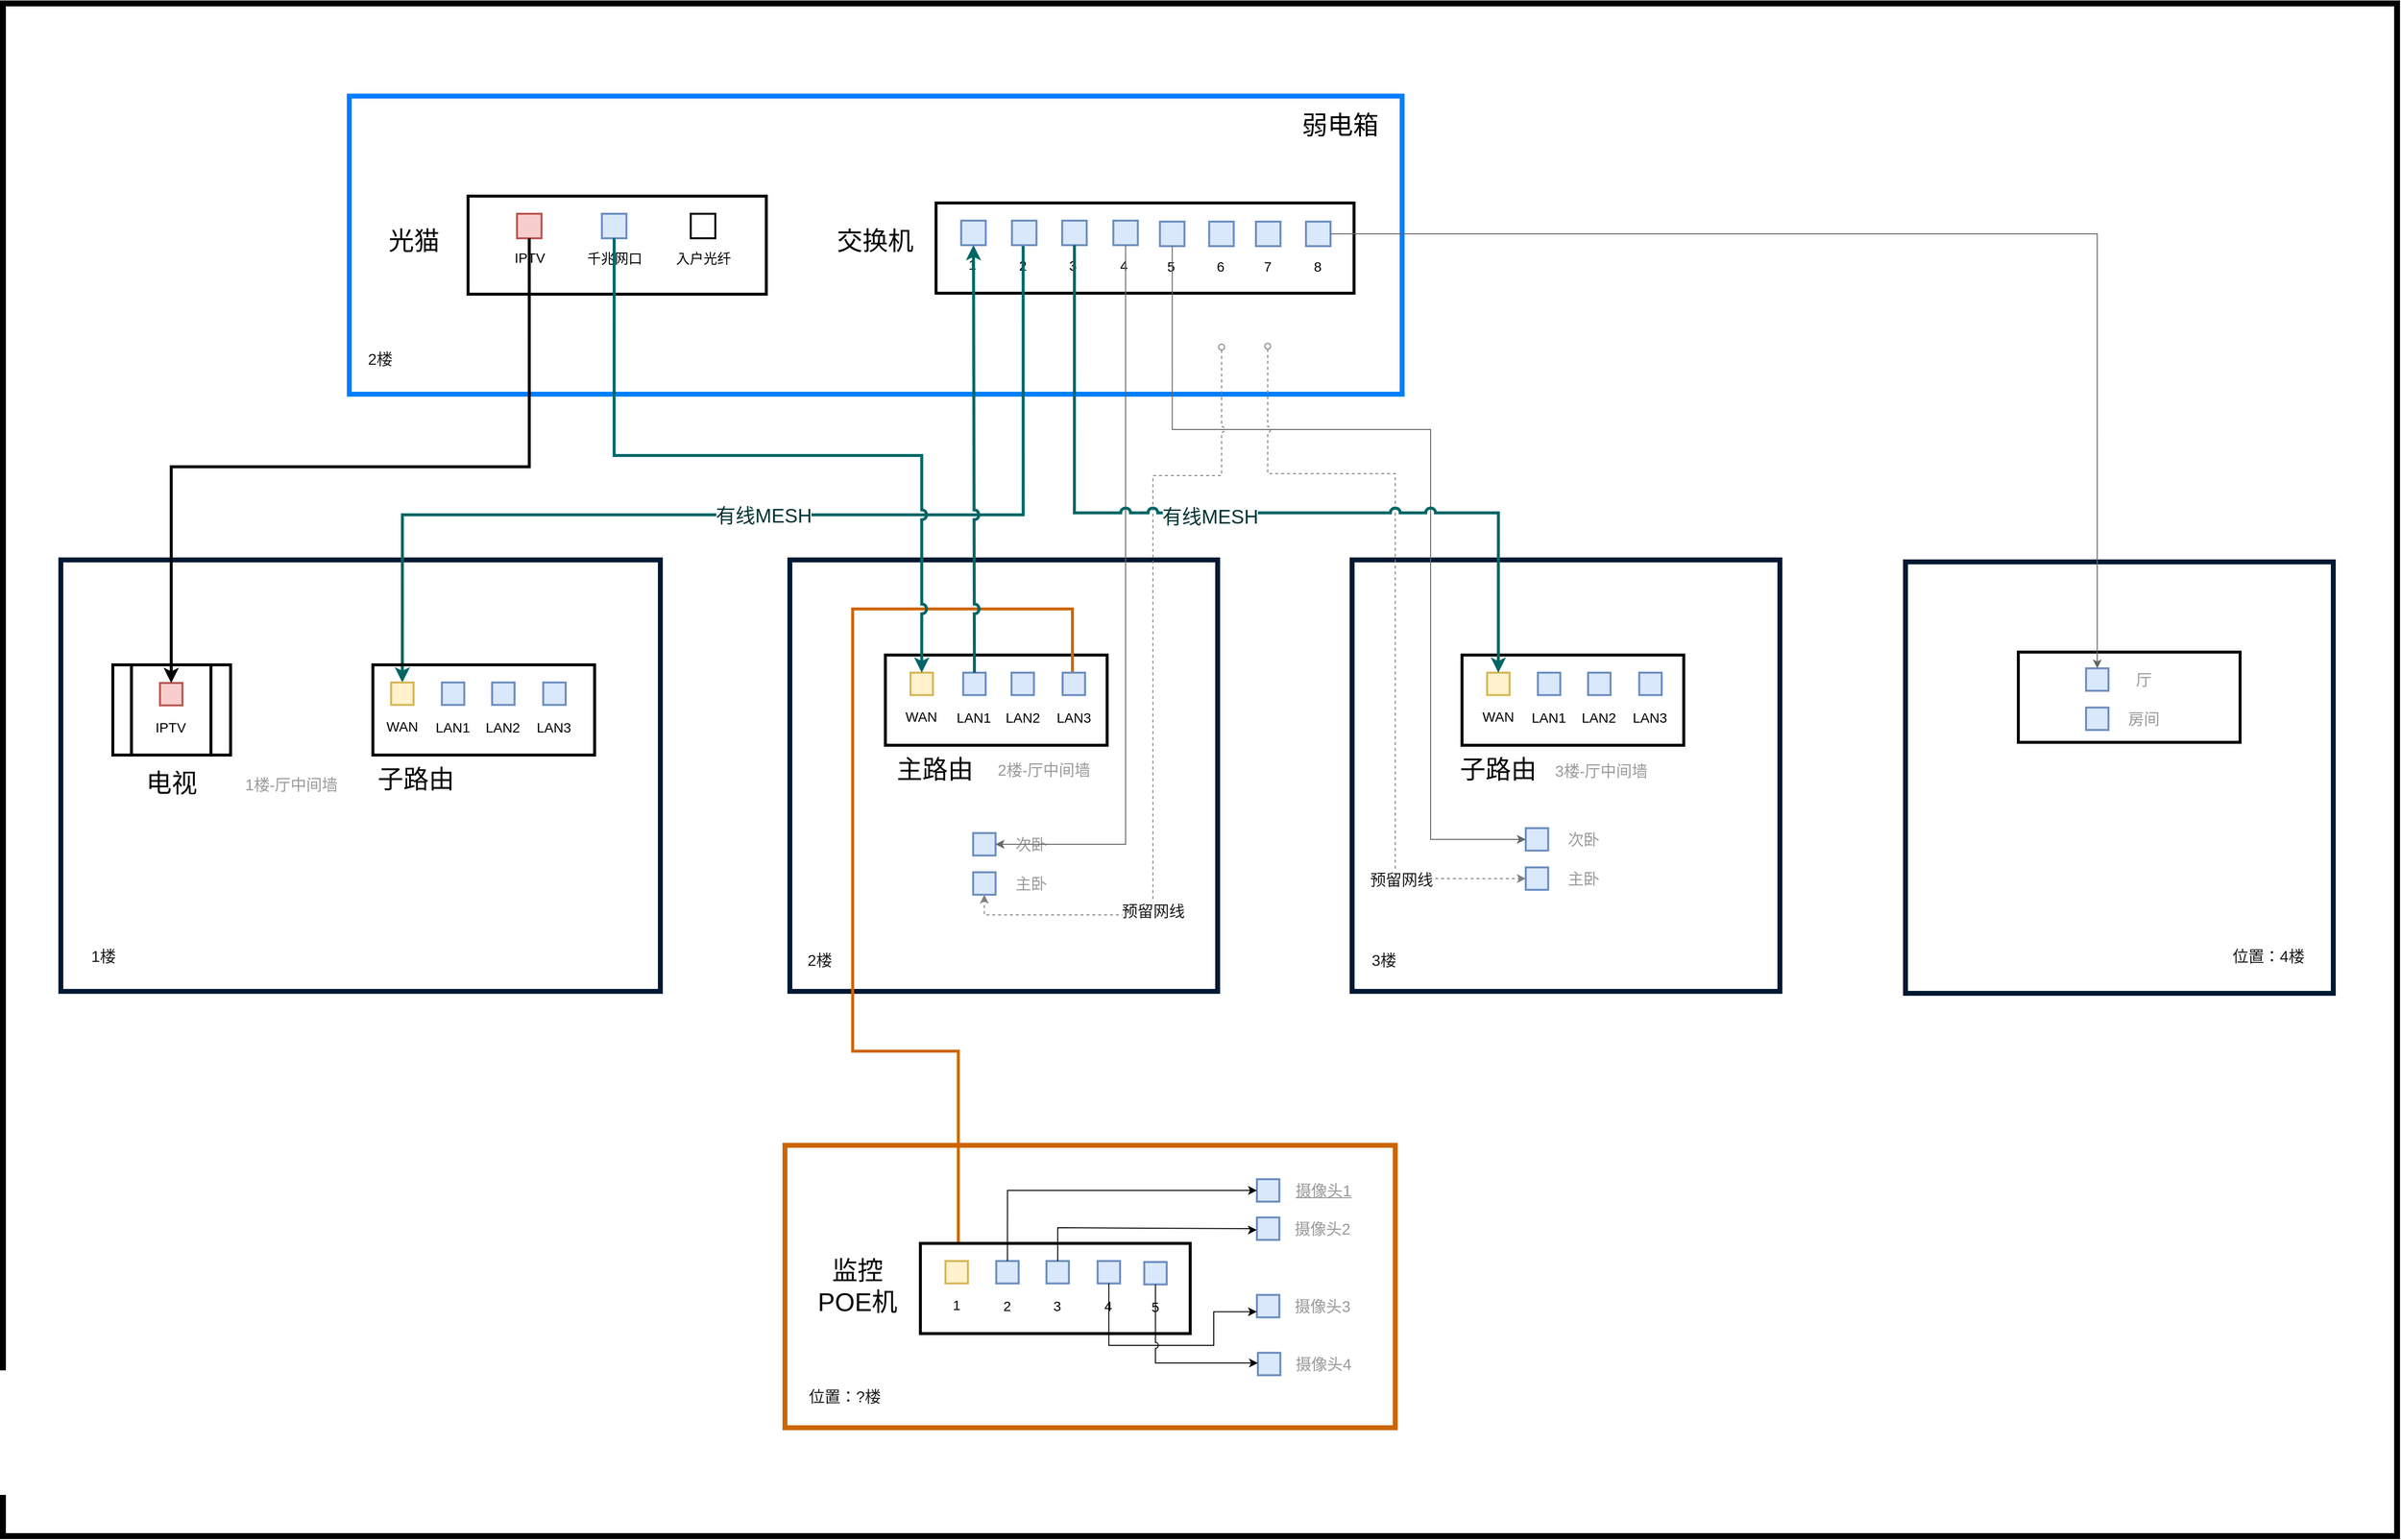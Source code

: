 <mxfile version="20.5.3" type="github" pages="2">
  <diagram id="yOePpK0WHS5oM-WCneks" name="第 1 页">
    <mxGraphModel dx="1462" dy="980" grid="0" gridSize="10" guides="1" tooltips="1" connect="1" arrows="1" fold="1" page="0" pageScale="1" pageWidth="827" pageHeight="583" background="#ffffff" math="0" shadow="0">
      <root>
        <mxCell id="0" />
        <mxCell id="1" parent="0" />
        <mxCell id="fRBaL_yvvA3dBaxHRLd4-285" value="" style="rounded=0;whiteSpace=wrap;html=1;labelBackgroundColor=none;fontSize=20;fontColor=#1A1A1A;strokeColor=#000000;strokeWidth=6;fillColor=none;" parent="1" vertex="1">
          <mxGeometry x="157" y="59.5" width="2440" height="1563" as="geometry" />
        </mxCell>
        <mxCell id="fRBaL_yvvA3dBaxHRLd4-220" value="" style="rounded=0;whiteSpace=wrap;html=1;labelBackgroundColor=none;fontSize=16;strokeColor=#CC6600;strokeWidth=5;fillColor=none;" parent="1" vertex="1">
          <mxGeometry x="954" y="1224" width="622" height="288" as="geometry" />
        </mxCell>
        <mxCell id="fRBaL_yvvA3dBaxHRLd4-265" value="" style="rounded=0;whiteSpace=wrap;html=1;labelBackgroundColor=none;fontSize=16;fontColor=#1A1A1A;strokeColor=#001933;strokeWidth=5;fillColor=none;" parent="1" vertex="1">
          <mxGeometry x="216" y="627" width="611" height="440" as="geometry" />
        </mxCell>
        <mxCell id="fRBaL_yvvA3dBaxHRLd4-22" value="" style="rounded=0;whiteSpace=wrap;html=1;container=0;strokeWidth=3;fillColor=none;" parent="1" vertex="1">
          <mxGeometry x="1056.34" y="724" width="226" height="92" as="geometry" />
        </mxCell>
        <mxCell id="fRBaL_yvvA3dBaxHRLd4-267" value="" style="rounded=0;whiteSpace=wrap;html=1;labelBackgroundColor=none;fontSize=16;fontColor=#1A1A1A;strokeColor=#001933;strokeWidth=5;fillColor=none;" parent="1" vertex="1">
          <mxGeometry x="1532" y="627" width="436" height="440" as="geometry" />
        </mxCell>
        <mxCell id="fRBaL_yvvA3dBaxHRLd4-266" value="" style="rounded=0;whiteSpace=wrap;html=1;labelBackgroundColor=none;fontSize=16;fontColor=#1A1A1A;strokeColor=#001933;strokeWidth=5;fillColor=none;" parent="1" vertex="1">
          <mxGeometry x="959" y="627" width="436" height="440" as="geometry" />
        </mxCell>
        <mxCell id="fRBaL_yvvA3dBaxHRLd4-268" value="" style="rounded=0;whiteSpace=wrap;html=1;labelBackgroundColor=none;fontSize=16;fontColor=#1A1A1A;strokeColor=#001933;strokeWidth=5;fillColor=none;" parent="1" vertex="1">
          <mxGeometry x="2096" y="629" width="436" height="440" as="geometry" />
        </mxCell>
        <mxCell id="fRBaL_yvvA3dBaxHRLd4-231" value="" style="rounded=0;whiteSpace=wrap;html=1;container=0;strokeWidth=3;fontStyle=4;fillColor=none;" parent="1" vertex="1">
          <mxGeometry x="2211" y="721" width="226" height="92" as="geometry" />
        </mxCell>
        <mxCell id="fRBaL_yvvA3dBaxHRLd4-1" value="" style="rounded=0;whiteSpace=wrap;html=1;fontSize=32;strokeWidth=5;strokeColor=#007FFF;container=0;" parent="1" vertex="1">
          <mxGeometry x="510" y="154" width="1073" height="304" as="geometry" />
        </mxCell>
        <mxCell id="fRBaL_yvvA3dBaxHRLd4-18" value="光猫" style="text;html=1;strokeColor=none;fillColor=none;align=center;verticalAlign=middle;whiteSpace=wrap;rounded=0;fontSize=26;" parent="1" vertex="1">
          <mxGeometry x="546" y="287" width="60" height="30" as="geometry" />
        </mxCell>
        <mxCell id="fRBaL_yvvA3dBaxHRLd4-19" value="" style="group;strokeWidth=3;" parent="1" vertex="1" connectable="0">
          <mxGeometry x="631" y="256" width="304" height="100" as="geometry" />
        </mxCell>
        <mxCell id="fRBaL_yvvA3dBaxHRLd4-13" value="" style="rounded=0;whiteSpace=wrap;html=1;strokeWidth=3;" parent="fRBaL_yvvA3dBaxHRLd4-19" vertex="1">
          <mxGeometry width="304" height="100" as="geometry" />
        </mxCell>
        <mxCell id="fRBaL_yvvA3dBaxHRLd4-17" value="" style="group" parent="fRBaL_yvvA3dBaxHRLd4-19" vertex="1" connectable="0">
          <mxGeometry x="18.56" y="18" width="87.65" height="65" as="geometry" />
        </mxCell>
        <mxCell id="fRBaL_yvvA3dBaxHRLd4-2" value="" style="whiteSpace=wrap;html=1;aspect=fixed;fillColor=#f8cecc;strokeColor=#b85450;strokeWidth=2;" parent="fRBaL_yvvA3dBaxHRLd4-17" vertex="1">
          <mxGeometry x="31.326" width="25" height="25" as="geometry" />
        </mxCell>
        <mxCell id="fRBaL_yvvA3dBaxHRLd4-4" value="&lt;font style=&quot;font-size: 14px;&quot;&gt;IPTV&lt;/font&gt;" style="text;html=1;strokeColor=none;fillColor=none;align=center;verticalAlign=middle;whiteSpace=wrap;rounded=0;" parent="fRBaL_yvvA3dBaxHRLd4-17" vertex="1">
          <mxGeometry y="25" width="87.65" height="40" as="geometry" />
        </mxCell>
        <mxCell id="fRBaL_yvvA3dBaxHRLd4-16" value="" style="group" parent="fRBaL_yvvA3dBaxHRLd4-19" vertex="1" connectable="0">
          <mxGeometry x="98.56" y="18" width="100.74" height="66" as="geometry" />
        </mxCell>
        <mxCell id="fRBaL_yvvA3dBaxHRLd4-5" value="&lt;font style=&quot;font-size: 14px;&quot;&gt;千兆网口&lt;/font&gt;" style="text;html=1;strokeColor=none;fillColor=none;align=center;verticalAlign=middle;whiteSpace=wrap;rounded=0;" parent="fRBaL_yvvA3dBaxHRLd4-16" vertex="1">
          <mxGeometry y="26" width="100.74" height="40" as="geometry" />
        </mxCell>
        <mxCell id="fRBaL_yvvA3dBaxHRLd4-3" value="" style="whiteSpace=wrap;html=1;aspect=fixed;fillColor=#dae8fc;strokeColor=#6c8ebf;strokeWidth=2;" parent="fRBaL_yvvA3dBaxHRLd4-16" vertex="1">
          <mxGeometry x="37.867" width="25" height="25" as="geometry" />
        </mxCell>
        <mxCell id="fRBaL_yvvA3dBaxHRLd4-15" value="" style="group" parent="fRBaL_yvvA3dBaxHRLd4-19" vertex="1" connectable="0">
          <mxGeometry x="193.56" y="18" width="91.87" height="69" as="geometry" />
        </mxCell>
        <mxCell id="fRBaL_yvvA3dBaxHRLd4-7" value="" style="whiteSpace=wrap;html=1;aspect=fixed;strokeWidth=2;" parent="fRBaL_yvvA3dBaxHRLd4-15" vertex="1">
          <mxGeometry x="33.439" width="25" height="25" as="geometry" />
        </mxCell>
        <mxCell id="fRBaL_yvvA3dBaxHRLd4-8" value="&lt;font style=&quot;font-size: 14px;&quot;&gt;入户光纤&lt;/font&gt;" style="text;html=1;strokeColor=none;fillColor=none;align=center;verticalAlign=middle;whiteSpace=wrap;rounded=0;" parent="fRBaL_yvvA3dBaxHRLd4-15" vertex="1">
          <mxGeometry y="26" width="91.87" height="40" as="geometry" />
        </mxCell>
        <mxCell id="fRBaL_yvvA3dBaxHRLd4-67" value="弱电箱" style="text;html=1;strokeColor=none;fillColor=none;align=center;verticalAlign=middle;whiteSpace=wrap;rounded=0;fontSize=26;" parent="1" vertex="1">
          <mxGeometry x="1475" y="169" width="90" height="30" as="geometry" />
        </mxCell>
        <mxCell id="fRBaL_yvvA3dBaxHRLd4-85" value="" style="group" parent="1" vertex="1" connectable="0">
          <mxGeometry x="269" y="734" width="120" height="92" as="geometry" />
        </mxCell>
        <mxCell id="fRBaL_yvvA3dBaxHRLd4-69" value="" style="rounded=0;whiteSpace=wrap;html=1;container=0;strokeWidth=3;fillColor=none;" parent="fRBaL_yvvA3dBaxHRLd4-85" vertex="1">
          <mxGeometry width="120" height="92" as="geometry" />
        </mxCell>
        <mxCell id="fRBaL_yvvA3dBaxHRLd4-83" value="" style="rounded=0;whiteSpace=wrap;html=1;container=0;strokeWidth=3;fillColor=none;" parent="fRBaL_yvvA3dBaxHRLd4-85" vertex="1">
          <mxGeometry x="19" width="81" height="92" as="geometry" />
        </mxCell>
        <mxCell id="fRBaL_yvvA3dBaxHRLd4-70" value="" style="group" parent="fRBaL_yvvA3dBaxHRLd4-85" vertex="1" connectable="0">
          <mxGeometry x="34.457" y="18.5" width="50.086" height="65" as="geometry" />
        </mxCell>
        <mxCell id="fRBaL_yvvA3dBaxHRLd4-71" value="" style="whiteSpace=wrap;html=1;aspect=fixed;fillColor=#f8cecc;strokeColor=#b85450;strokeWidth=2;" parent="fRBaL_yvvA3dBaxHRLd4-70" vertex="1">
          <mxGeometry x="13.613" width="22.862" height="22.862" as="geometry" />
        </mxCell>
        <mxCell id="fRBaL_yvvA3dBaxHRLd4-72" value="&lt;font style=&quot;font-size: 14px;&quot;&gt;IPTV&lt;/font&gt;" style="text;html=1;strokeColor=none;fillColor=none;align=center;verticalAlign=middle;whiteSpace=wrap;rounded=0;" parent="fRBaL_yvvA3dBaxHRLd4-70" vertex="1">
          <mxGeometry y="25" width="50.086" height="40" as="geometry" />
        </mxCell>
        <mxCell id="fRBaL_yvvA3dBaxHRLd4-87" value="电视" style="text;html=1;strokeColor=none;fillColor=none;align=center;verticalAlign=middle;whiteSpace=wrap;rounded=0;fontSize=26;" parent="1" vertex="1">
          <mxGeometry x="284" y="840" width="90" height="30" as="geometry" />
        </mxCell>
        <mxCell id="fRBaL_yvvA3dBaxHRLd4-89" value="主路由" style="text;html=1;strokeColor=none;fillColor=none;align=center;verticalAlign=middle;whiteSpace=wrap;rounded=0;fontSize=26;" parent="1" vertex="1">
          <mxGeometry x="1062" y="826" width="90" height="30" as="geometry" />
        </mxCell>
        <mxCell id="fRBaL_yvvA3dBaxHRLd4-90" value="2楼-厅中间墙" style="text;html=1;strokeColor=none;fillColor=none;align=center;verticalAlign=middle;whiteSpace=wrap;rounded=0;fontSize=16;fontColor=#999999;" parent="1" vertex="1">
          <mxGeometry x="1162.6" y="826" width="110" height="30" as="geometry" />
        </mxCell>
        <mxCell id="fRBaL_yvvA3dBaxHRLd4-139" value="2楼" style="text;fontSize=16;fontColor=#1A1A1A;verticalAlign=middle;align=left;whiteSpace=wrap;html=1;labelBackgroundColor=none;" parent="1" vertex="1">
          <mxGeometry x="975.005" y="1014" width="106" height="41" as="geometry" />
        </mxCell>
        <mxCell id="fRBaL_yvvA3dBaxHRLd4-145" value="1楼" style="text;fontSize=16;fontColor=#1A1A1A;verticalAlign=middle;align=left;whiteSpace=wrap;html=1;labelBackgroundColor=none;" parent="1" vertex="1">
          <mxGeometry x="244.995" y="1010" width="106" height="41" as="geometry" />
        </mxCell>
        <mxCell id="fRBaL_yvvA3dBaxHRLd4-146" value="位置：4楼" style="text;fontSize=16;fontColor=#1A1A1A;verticalAlign=middle;align=center;whiteSpace=wrap;html=1;labelBackgroundColor=none;" parent="1" vertex="1">
          <mxGeometry x="2412.995" y="1010" width="106" height="41" as="geometry" />
        </mxCell>
        <mxCell id="fRBaL_yvvA3dBaxHRLd4-148" value="" style="group" parent="1" vertex="1" connectable="0">
          <mxGeometry x="1145.76" y="902" width="84.0" height="70" as="geometry" />
        </mxCell>
        <mxCell id="fRBaL_yvvA3dBaxHRLd4-141" value="" style="group" parent="fRBaL_yvvA3dBaxHRLd4-148" vertex="1" connectable="0">
          <mxGeometry width="84.0" height="30" as="geometry" />
        </mxCell>
        <mxCell id="fRBaL_yvvA3dBaxHRLd4-91" value="次卧" style="text;html=1;strokeColor=none;fillColor=none;align=center;verticalAlign=middle;whiteSpace=wrap;rounded=0;fontSize=16;fontColor=#999999;" parent="fRBaL_yvvA3dBaxHRLd4-141" vertex="1">
          <mxGeometry x="34.0" width="50" height="30" as="geometry" />
        </mxCell>
        <mxCell id="fRBaL_yvvA3dBaxHRLd4-93" value="" style="whiteSpace=wrap;html=1;aspect=fixed;fillColor=#dae8fc;strokeColor=#6c8ebf;strokeWidth=2;" parent="fRBaL_yvvA3dBaxHRLd4-141" vertex="1">
          <mxGeometry y="3.57" width="22.862" height="22.862" as="geometry" />
        </mxCell>
        <mxCell id="fRBaL_yvvA3dBaxHRLd4-142" value="" style="group" parent="fRBaL_yvvA3dBaxHRLd4-148" vertex="1" connectable="0">
          <mxGeometry y="40" width="84.0" height="30" as="geometry" />
        </mxCell>
        <mxCell id="fRBaL_yvvA3dBaxHRLd4-143" value="主卧" style="text;html=1;strokeColor=none;fillColor=none;align=center;verticalAlign=middle;whiteSpace=wrap;rounded=0;fontSize=16;fontColor=#999999;" parent="fRBaL_yvvA3dBaxHRLd4-142" vertex="1">
          <mxGeometry x="34.0" width="50" height="30" as="geometry" />
        </mxCell>
        <mxCell id="fRBaL_yvvA3dBaxHRLd4-144" value="" style="whiteSpace=wrap;html=1;aspect=fixed;fillColor=#dae8fc;strokeColor=#6c8ebf;strokeWidth=2;" parent="fRBaL_yvvA3dBaxHRLd4-142" vertex="1">
          <mxGeometry y="3.57" width="22.862" height="22.862" as="geometry" />
        </mxCell>
        <mxCell id="fRBaL_yvvA3dBaxHRLd4-149" value="" style="group" parent="1" vertex="1" connectable="0">
          <mxGeometry x="1709.0" y="897" width="84.0" height="70" as="geometry" />
        </mxCell>
        <mxCell id="fRBaL_yvvA3dBaxHRLd4-150" value="" style="group" parent="fRBaL_yvvA3dBaxHRLd4-149" vertex="1" connectable="0">
          <mxGeometry width="84.0" height="30" as="geometry" />
        </mxCell>
        <mxCell id="fRBaL_yvvA3dBaxHRLd4-151" value="次卧" style="text;html=1;strokeColor=none;fillColor=none;align=center;verticalAlign=middle;whiteSpace=wrap;rounded=0;fontSize=16;fontColor=#999999;" parent="fRBaL_yvvA3dBaxHRLd4-150" vertex="1">
          <mxGeometry x="34.0" width="50" height="30" as="geometry" />
        </mxCell>
        <mxCell id="fRBaL_yvvA3dBaxHRLd4-152" value="" style="whiteSpace=wrap;html=1;aspect=fixed;fillColor=#dae8fc;strokeColor=#6c8ebf;strokeWidth=2;" parent="fRBaL_yvvA3dBaxHRLd4-150" vertex="1">
          <mxGeometry y="3.57" width="22.862" height="22.862" as="geometry" />
        </mxCell>
        <mxCell id="fRBaL_yvvA3dBaxHRLd4-153" value="" style="group" parent="fRBaL_yvvA3dBaxHRLd4-149" vertex="1" connectable="0">
          <mxGeometry y="40" width="84.0" height="30" as="geometry" />
        </mxCell>
        <mxCell id="fRBaL_yvvA3dBaxHRLd4-154" value="主卧" style="text;html=1;strokeColor=none;fillColor=none;align=center;verticalAlign=middle;whiteSpace=wrap;rounded=0;fontSize=16;fontColor=#999999;" parent="fRBaL_yvvA3dBaxHRLd4-153" vertex="1">
          <mxGeometry x="34.0" width="50" height="30" as="geometry" />
        </mxCell>
        <mxCell id="fRBaL_yvvA3dBaxHRLd4-155" value="" style="whiteSpace=wrap;html=1;aspect=fixed;fillColor=#dae8fc;strokeColor=#6c8ebf;strokeWidth=2;" parent="fRBaL_yvvA3dBaxHRLd4-153" vertex="1">
          <mxGeometry y="3.57" width="22.862" height="22.862" as="geometry" />
        </mxCell>
        <mxCell id="fRBaL_yvvA3dBaxHRLd4-160" value="2楼" style="text;fontSize=16;fontColor=#1A1A1A;verticalAlign=middle;align=left;whiteSpace=wrap;html=1;labelBackgroundColor=none;" parent="1" vertex="1">
          <mxGeometry x="526.995" y="401" width="106" height="41" as="geometry" />
        </mxCell>
        <mxCell id="fRBaL_yvvA3dBaxHRLd4-44" value="" style="rounded=0;whiteSpace=wrap;html=1;container=0;strokeWidth=3;fillColor=none;" parent="1" vertex="1">
          <mxGeometry x="1108" y="263" width="426" height="92" as="geometry" />
        </mxCell>
        <mxCell id="fRBaL_yvvA3dBaxHRLd4-45" value="" style="group" parent="1" vertex="1" connectable="0">
          <mxGeometry x="1120.007" y="281" width="50.086" height="65" as="geometry" />
        </mxCell>
        <mxCell id="fRBaL_yvvA3dBaxHRLd4-46" value="" style="whiteSpace=wrap;html=1;aspect=fixed;fillColor=#dae8fc;strokeColor=#6c8ebf;strokeWidth=2;" parent="fRBaL_yvvA3dBaxHRLd4-45" vertex="1">
          <mxGeometry x="13.613" width="25" height="25" as="geometry" />
        </mxCell>
        <mxCell id="fRBaL_yvvA3dBaxHRLd4-47" value="&lt;font style=&quot;font-size: 14px;&quot;&gt;1&lt;/font&gt;" style="text;html=1;strokeColor=none;fillColor=none;align=center;verticalAlign=middle;whiteSpace=wrap;rounded=0;" parent="fRBaL_yvvA3dBaxHRLd4-45" vertex="1">
          <mxGeometry y="25" width="50.086" height="40" as="geometry" />
        </mxCell>
        <mxCell id="fRBaL_yvvA3dBaxHRLd4-48" value="" style="group" parent="1" vertex="1" connectable="0">
          <mxGeometry x="1172.132" y="281" width="49.254" height="66" as="geometry" />
        </mxCell>
        <mxCell id="fRBaL_yvvA3dBaxHRLd4-49" value="&lt;font style=&quot;font-size: 14px;&quot;&gt;2&lt;/font&gt;" style="text;html=1;strokeColor=none;fillColor=none;align=center;verticalAlign=middle;whiteSpace=wrap;rounded=0;" parent="fRBaL_yvvA3dBaxHRLd4-48" vertex="1">
          <mxGeometry y="26" width="49.254" height="40" as="geometry" />
        </mxCell>
        <mxCell id="fRBaL_yvvA3dBaxHRLd4-50" value="" style="whiteSpace=wrap;html=1;aspect=fixed;fillColor=#dae8fc;strokeColor=#6c8ebf;strokeWidth=2;" parent="fRBaL_yvvA3dBaxHRLd4-48" vertex="1">
          <mxGeometry x="13.193" width="25" height="25" as="geometry" />
        </mxCell>
        <mxCell id="fRBaL_yvvA3dBaxHRLd4-51" value="" style="group" parent="1" vertex="1" connectable="0">
          <mxGeometry x="1223.342" y="281" width="49.254" height="66" as="geometry" />
        </mxCell>
        <mxCell id="fRBaL_yvvA3dBaxHRLd4-52" value="&lt;font style=&quot;font-size: 14px;&quot;&gt;3&lt;/font&gt;" style="text;html=1;strokeColor=none;fillColor=none;align=center;verticalAlign=middle;whiteSpace=wrap;rounded=0;" parent="fRBaL_yvvA3dBaxHRLd4-51" vertex="1">
          <mxGeometry y="26" width="49.254" height="40" as="geometry" />
        </mxCell>
        <mxCell id="fRBaL_yvvA3dBaxHRLd4-53" value="" style="whiteSpace=wrap;html=1;aspect=fixed;fillColor=#dae8fc;strokeColor=#6c8ebf;strokeWidth=2;" parent="fRBaL_yvvA3dBaxHRLd4-51" vertex="1">
          <mxGeometry x="13.193" width="25" height="25" as="geometry" />
        </mxCell>
        <mxCell id="fRBaL_yvvA3dBaxHRLd4-54" value="" style="group" parent="1" vertex="1" connectable="0">
          <mxGeometry x="1275.467" y="281" width="49.254" height="66" as="geometry" />
        </mxCell>
        <mxCell id="fRBaL_yvvA3dBaxHRLd4-55" value="&lt;font style=&quot;font-size: 14px;&quot;&gt;4&lt;/font&gt;" style="text;html=1;strokeColor=none;fillColor=none;align=center;verticalAlign=middle;whiteSpace=wrap;rounded=0;" parent="fRBaL_yvvA3dBaxHRLd4-54" vertex="1">
          <mxGeometry y="26" width="49.254" height="40" as="geometry" />
        </mxCell>
        <mxCell id="fRBaL_yvvA3dBaxHRLd4-56" value="" style="whiteSpace=wrap;html=1;aspect=fixed;fillColor=#dae8fc;strokeColor=#6c8ebf;strokeWidth=2;" parent="fRBaL_yvvA3dBaxHRLd4-54" vertex="1">
          <mxGeometry x="13.193" width="25" height="25" as="geometry" />
        </mxCell>
        <mxCell id="fRBaL_yvvA3dBaxHRLd4-58" value="" style="group" parent="1" vertex="1" connectable="0">
          <mxGeometry x="1322.997" y="282" width="49.254" height="66" as="geometry" />
        </mxCell>
        <mxCell id="fRBaL_yvvA3dBaxHRLd4-59" value="&lt;font style=&quot;font-size: 14px;&quot;&gt;5&lt;/font&gt;" style="text;html=1;strokeColor=none;fillColor=none;align=center;verticalAlign=middle;whiteSpace=wrap;rounded=0;" parent="fRBaL_yvvA3dBaxHRLd4-58" vertex="1">
          <mxGeometry y="26" width="49.254" height="40" as="geometry" />
        </mxCell>
        <mxCell id="fRBaL_yvvA3dBaxHRLd4-60" value="" style="whiteSpace=wrap;html=1;aspect=fixed;fillColor=#dae8fc;strokeColor=#6c8ebf;strokeWidth=2;" parent="fRBaL_yvvA3dBaxHRLd4-58" vertex="1">
          <mxGeometry x="13.193" width="25" height="25" as="geometry" />
        </mxCell>
        <mxCell id="fRBaL_yvvA3dBaxHRLd4-216" value="位置：?楼" style="text;fontSize=16;fontColor=#1A1A1A;verticalAlign=middle;align=center;whiteSpace=wrap;html=1;labelBackgroundColor=none;" parent="1" vertex="1">
          <mxGeometry x="962.345" y="1459" width="106" height="41" as="geometry" />
        </mxCell>
        <mxCell id="fRBaL_yvvA3dBaxHRLd4-217" style="edgeStyle=orthogonalEdgeStyle;rounded=0;orthogonalLoop=1;jettySize=auto;html=1;exitX=0.5;exitY=1;exitDx=0;exitDy=0;entryX=0.5;entryY=0;entryDx=0;entryDy=0;fontSize=16;fontColor=#1A1A1A;jumpStyle=arc;strokeWidth=3;" parent="1" source="fRBaL_yvvA3dBaxHRLd4-2" target="fRBaL_yvvA3dBaxHRLd4-71" edge="1">
          <mxGeometry relative="1" as="geometry">
            <Array as="points">
              <mxPoint x="693" y="532" />
              <mxPoint x="329" y="532" />
            </Array>
          </mxGeometry>
        </mxCell>
        <mxCell id="fRBaL_yvvA3dBaxHRLd4-221" value="3楼-厅中间墙" style="text;html=1;strokeColor=none;fillColor=none;align=center;verticalAlign=middle;whiteSpace=wrap;rounded=0;fontSize=16;fontColor=#999999;" parent="1" vertex="1">
          <mxGeometry x="1731" y="827" width="110" height="30" as="geometry" />
        </mxCell>
        <mxCell id="fRBaL_yvvA3dBaxHRLd4-222" value="1楼-厅中间墙" style="text;html=1;strokeColor=none;fillColor=none;align=center;verticalAlign=middle;whiteSpace=wrap;rounded=0;fontSize=16;fontColor=#999999;" parent="1" vertex="1">
          <mxGeometry x="396" y="841" width="110" height="30" as="geometry" />
        </mxCell>
        <mxCell id="fRBaL_yvvA3dBaxHRLd4-213" value="" style="group" parent="1" vertex="1" connectable="0">
          <mxGeometry x="1372.327" y="282" width="52.312" height="66" as="geometry" />
        </mxCell>
        <mxCell id="fRBaL_yvvA3dBaxHRLd4-214" value="&lt;font style=&quot;font-size: 14px;&quot;&gt;6&lt;/font&gt;" style="text;html=1;strokeColor=none;fillColor=none;align=center;verticalAlign=middle;whiteSpace=wrap;rounded=0;" parent="fRBaL_yvvA3dBaxHRLd4-213" vertex="1">
          <mxGeometry y="26" width="52.312" height="40" as="geometry" />
        </mxCell>
        <mxCell id="fRBaL_yvvA3dBaxHRLd4-215" value="" style="whiteSpace=wrap;html=1;aspect=fixed;fillColor=#dae8fc;strokeColor=#6c8ebf;strokeWidth=2;" parent="fRBaL_yvvA3dBaxHRLd4-213" vertex="1">
          <mxGeometry x="14.012" width="25" height="25" as="geometry" />
        </mxCell>
        <mxCell id="fRBaL_yvvA3dBaxHRLd4-223" value="" style="group" parent="1" vertex="1" connectable="0">
          <mxGeometry x="1419.997" y="282" width="52.312" height="66" as="geometry" />
        </mxCell>
        <mxCell id="fRBaL_yvvA3dBaxHRLd4-224" value="&lt;font style=&quot;font-size: 14px;&quot;&gt;7&lt;/font&gt;" style="text;html=1;strokeColor=none;fillColor=none;align=center;verticalAlign=middle;whiteSpace=wrap;rounded=0;" parent="fRBaL_yvvA3dBaxHRLd4-223" vertex="1">
          <mxGeometry y="26" width="52.312" height="40" as="geometry" />
        </mxCell>
        <mxCell id="fRBaL_yvvA3dBaxHRLd4-225" value="" style="whiteSpace=wrap;html=1;aspect=fixed;fillColor=#dae8fc;strokeColor=#6c8ebf;strokeWidth=2;" parent="fRBaL_yvvA3dBaxHRLd4-223" vertex="1">
          <mxGeometry x="14.012" width="25" height="25" as="geometry" />
        </mxCell>
        <mxCell id="fRBaL_yvvA3dBaxHRLd4-226" value="" style="group" parent="1" vertex="1" connectable="0">
          <mxGeometry x="1470.997" y="282" width="52.312" height="66" as="geometry" />
        </mxCell>
        <mxCell id="fRBaL_yvvA3dBaxHRLd4-227" value="&lt;font style=&quot;font-size: 14px;&quot;&gt;8&lt;/font&gt;" style="text;html=1;strokeColor=none;fillColor=none;align=center;verticalAlign=middle;whiteSpace=wrap;rounded=0;" parent="fRBaL_yvvA3dBaxHRLd4-226" vertex="1">
          <mxGeometry y="26" width="52.312" height="40" as="geometry" />
        </mxCell>
        <mxCell id="fRBaL_yvvA3dBaxHRLd4-228" value="" style="whiteSpace=wrap;html=1;aspect=fixed;fillColor=#dae8fc;strokeColor=#6c8ebf;strokeWidth=2;" parent="fRBaL_yvvA3dBaxHRLd4-226" vertex="1">
          <mxGeometry x="14.012" width="25" height="25" as="geometry" />
        </mxCell>
        <mxCell id="fRBaL_yvvA3dBaxHRLd4-66" value="交换机" style="text;html=1;strokeColor=none;fillColor=none;align=center;verticalAlign=middle;whiteSpace=wrap;rounded=0;fontSize=26;" parent="1" vertex="1">
          <mxGeometry x="1001" y="287" width="90" height="30" as="geometry" />
        </mxCell>
        <mxCell id="fRBaL_yvvA3dBaxHRLd4-253" value="3楼" style="text;fontSize=16;fontColor=#1A1A1A;verticalAlign=middle;align=left;whiteSpace=wrap;html=1;labelBackgroundColor=none;" parent="1" vertex="1">
          <mxGeometry x="1550.005" y="1014" width="106" height="41" as="geometry" />
        </mxCell>
        <mxCell id="fRBaL_yvvA3dBaxHRLd4-256" value="" style="group" parent="1" vertex="1" connectable="0">
          <mxGeometry x="2280.0" y="734" width="84.0" height="70" as="geometry" />
        </mxCell>
        <mxCell id="fRBaL_yvvA3dBaxHRLd4-257" value="" style="group" parent="fRBaL_yvvA3dBaxHRLd4-256" vertex="1" connectable="0">
          <mxGeometry width="84.0" height="30" as="geometry" />
        </mxCell>
        <mxCell id="fRBaL_yvvA3dBaxHRLd4-258" value="厅" style="text;html=1;strokeColor=none;fillColor=none;align=center;verticalAlign=middle;whiteSpace=wrap;rounded=0;fontSize=16;fontColor=#999999;" parent="fRBaL_yvvA3dBaxHRLd4-257" vertex="1">
          <mxGeometry x="34.0" width="50" height="30" as="geometry" />
        </mxCell>
        <mxCell id="fRBaL_yvvA3dBaxHRLd4-259" value="" style="whiteSpace=wrap;html=1;aspect=fixed;fillColor=#dae8fc;strokeColor=#6c8ebf;strokeWidth=2;" parent="fRBaL_yvvA3dBaxHRLd4-257" vertex="1">
          <mxGeometry y="3.57" width="22.862" height="22.862" as="geometry" />
        </mxCell>
        <mxCell id="fRBaL_yvvA3dBaxHRLd4-260" value="" style="group" parent="fRBaL_yvvA3dBaxHRLd4-256" vertex="1" connectable="0">
          <mxGeometry y="40" width="84.0" height="30" as="geometry" />
        </mxCell>
        <mxCell id="fRBaL_yvvA3dBaxHRLd4-261" value="房间" style="text;html=1;strokeColor=none;fillColor=none;align=center;verticalAlign=middle;whiteSpace=wrap;rounded=0;fontSize=16;fontColor=#999999;" parent="fRBaL_yvvA3dBaxHRLd4-260" vertex="1">
          <mxGeometry x="34.0" width="50" height="30" as="geometry" />
        </mxCell>
        <mxCell id="fRBaL_yvvA3dBaxHRLd4-262" value="" style="whiteSpace=wrap;html=1;aspect=fixed;fillColor=#dae8fc;strokeColor=#6c8ebf;strokeWidth=2;" parent="fRBaL_yvvA3dBaxHRLd4-260" vertex="1">
          <mxGeometry y="3.57" width="22.862" height="22.862" as="geometry" />
        </mxCell>
        <mxCell id="fRBaL_yvvA3dBaxHRLd4-273" value="&lt;font color=&quot;#003333&quot; style=&quot;font-size: 20px;&quot;&gt;有线MESH&lt;/font&gt;" style="edgeStyle=orthogonalEdgeStyle;rounded=0;orthogonalLoop=1;jettySize=auto;html=1;entryX=0.5;entryY=0;entryDx=0;entryDy=0;fontSize=16;fontColor=#1A1A1A;exitX=0.5;exitY=0;exitDx=0;exitDy=0;strokeWidth=3;strokeColor=#006666;" parent="1" source="fRBaL_yvvA3dBaxHRLd4-49" target="fRBaL_yvvA3dBaxHRLd4-104" edge="1">
          <mxGeometry relative="1" as="geometry">
            <Array as="points">
              <mxPoint x="1197" y="581" />
              <mxPoint x="564" y="581" />
            </Array>
          </mxGeometry>
        </mxCell>
        <mxCell id="fRBaL_yvvA3dBaxHRLd4-134" value="子路由" style="text;html=1;strokeColor=none;fillColor=none;align=center;verticalAlign=middle;whiteSpace=wrap;rounded=0;fontSize=26;" parent="1" vertex="1">
          <mxGeometry x="1636" y="826" width="90" height="30" as="geometry" />
        </mxCell>
        <mxCell id="fRBaL_yvvA3dBaxHRLd4-115" value="子路由" style="text;html=1;strokeColor=none;fillColor=none;align=center;verticalAlign=middle;whiteSpace=wrap;rounded=0;fontSize=26;" parent="1" vertex="1">
          <mxGeometry x="533" y="836" width="90" height="30" as="geometry" />
        </mxCell>
        <mxCell id="fRBaL_yvvA3dBaxHRLd4-286" style="edgeStyle=orthogonalEdgeStyle;rounded=0;orthogonalLoop=1;jettySize=auto;html=1;exitX=0.5;exitY=1;exitDx=0;exitDy=0;fontSize=20;fontColor=#1A1A1A;strokeColor=#666666;" parent="1" source="fRBaL_yvvA3dBaxHRLd4-56" target="fRBaL_yvvA3dBaxHRLd4-93" edge="1">
          <mxGeometry relative="1" as="geometry">
            <mxPoint x="1168" y="920" as="targetPoint" />
            <Array as="points">
              <mxPoint x="1301" y="917" />
            </Array>
          </mxGeometry>
        </mxCell>
        <mxCell id="fRBaL_yvvA3dBaxHRLd4-288" style="edgeStyle=orthogonalEdgeStyle;rounded=0;orthogonalLoop=1;jettySize=auto;html=1;exitX=0.5;exitY=1;exitDx=0;exitDy=0;entryX=0;entryY=0.5;entryDx=0;entryDy=0;fontSize=20;fontColor=#1A1A1A;strokeColor=#666666;jumpStyle=arc;" parent="1" source="fRBaL_yvvA3dBaxHRLd4-60" target="fRBaL_yvvA3dBaxHRLd4-152" edge="1">
          <mxGeometry relative="1" as="geometry">
            <Array as="points">
              <mxPoint x="1349" y="494" />
              <mxPoint x="1612" y="494" />
              <mxPoint x="1612" y="912" />
            </Array>
          </mxGeometry>
        </mxCell>
        <mxCell id="fRBaL_yvvA3dBaxHRLd4-293" style="edgeStyle=orthogonalEdgeStyle;rounded=0;orthogonalLoop=1;jettySize=auto;html=1;exitX=1;exitY=0.5;exitDx=0;exitDy=0;entryX=0.5;entryY=0;entryDx=0;entryDy=0;fontSize=20;fontColor=#1A1A1A;strokeColor=#666666;jumpStyle=arc;" parent="1" source="fRBaL_yvvA3dBaxHRLd4-228" target="fRBaL_yvvA3dBaxHRLd4-259" edge="1">
          <mxGeometry relative="1" as="geometry" />
        </mxCell>
        <mxCell id="fRBaL_yvvA3dBaxHRLd4-294" style="edgeStyle=orthogonalEdgeStyle;rounded=0;orthogonalLoop=1;jettySize=auto;html=1;exitX=0.5;exitY=0;exitDx=0;exitDy=0;fontSize=20;fontColor=#1A1A1A;strokeColor=#CC6600;jumpStyle=arc;strokeWidth=3;" parent="1" source="fRBaL_yvvA3dBaxHRLd4-40" edge="1">
          <mxGeometry relative="1" as="geometry">
            <mxPoint x="1130.727" y="1340.545" as="targetPoint" />
            <Array as="points">
              <mxPoint x="1247" y="742" />
              <mxPoint x="1247" y="677" />
              <mxPoint x="1023" y="677" />
              <mxPoint x="1023" y="1128" />
              <mxPoint x="1131" y="1128" />
            </Array>
          </mxGeometry>
        </mxCell>
        <mxCell id="fRBaL_yvvA3dBaxHRLd4-296" style="edgeStyle=orthogonalEdgeStyle;rounded=0;orthogonalLoop=1;jettySize=auto;html=1;entryX=0.5;entryY=1;entryDx=0;entryDy=0;fontSize=20;fontColor=#1A1A1A;strokeColor=#808080;dashed=1;startArrow=oval;startFill=0;jumpStyle=arc;" parent="1" target="fRBaL_yvvA3dBaxHRLd4-144" edge="1">
          <mxGeometry relative="1" as="geometry">
            <mxPoint x="1399" y="410" as="sourcePoint" />
            <Array as="points">
              <mxPoint x="1399" y="541" />
              <mxPoint x="1329" y="541" />
              <mxPoint x="1329" y="989" />
              <mxPoint x="1157" y="989" />
            </Array>
          </mxGeometry>
        </mxCell>
        <mxCell id="fRBaL_yvvA3dBaxHRLd4-297" value="预留网线" style="edgeLabel;html=1;align=center;verticalAlign=middle;resizable=0;points=[];fontSize=16;fontColor=#1A1A1A;" parent="fRBaL_yvvA3dBaxHRLd4-296" vertex="1" connectable="0">
          <mxGeometry x="0.037" y="1" relative="1" as="geometry">
            <mxPoint x="-1" y="209" as="offset" />
          </mxGeometry>
        </mxCell>
        <mxCell id="fRBaL_yvvA3dBaxHRLd4-33" value="" style="group" parent="1" vertex="1" connectable="0">
          <mxGeometry x="1068.347" y="742" width="50.086" height="65" as="geometry" />
        </mxCell>
        <mxCell id="fRBaL_yvvA3dBaxHRLd4-24" value="" style="whiteSpace=wrap;html=1;aspect=fixed;fillColor=#fff2cc;strokeColor=#d6b656;strokeWidth=2;" parent="fRBaL_yvvA3dBaxHRLd4-33" vertex="1">
          <mxGeometry x="13.613" width="22.862" height="22.862" as="geometry" />
        </mxCell>
        <mxCell id="fRBaL_yvvA3dBaxHRLd4-25" value="&lt;font style=&quot;font-size: 14px;&quot;&gt;WAN&lt;/font&gt;" style="text;html=1;strokeColor=none;fillColor=none;align=center;verticalAlign=middle;whiteSpace=wrap;rounded=0;" parent="fRBaL_yvvA3dBaxHRLd4-33" vertex="1">
          <mxGeometry y="25" width="50.086" height="40" as="geometry" />
        </mxCell>
        <mxCell id="fRBaL_yvvA3dBaxHRLd4-34" value="" style="group" parent="1" vertex="1" connectable="0">
          <mxGeometry x="1122.472" y="742" width="49.254" height="66" as="geometry" />
        </mxCell>
        <mxCell id="fRBaL_yvvA3dBaxHRLd4-27" value="&lt;font style=&quot;font-size: 14px;&quot;&gt;LAN1&lt;/font&gt;" style="text;html=1;strokeColor=none;fillColor=none;align=center;verticalAlign=middle;whiteSpace=wrap;rounded=0;" parent="fRBaL_yvvA3dBaxHRLd4-34" vertex="1">
          <mxGeometry y="26" width="49.254" height="40" as="geometry" />
        </mxCell>
        <mxCell id="fRBaL_yvvA3dBaxHRLd4-28" value="" style="whiteSpace=wrap;html=1;aspect=fixed;fillColor=#dae8fc;strokeColor=#6c8ebf;strokeWidth=2;" parent="fRBaL_yvvA3dBaxHRLd4-34" vertex="1">
          <mxGeometry x="13.193" width="22.862" height="22.862" as="geometry" />
        </mxCell>
        <mxCell id="fRBaL_yvvA3dBaxHRLd4-35" value="" style="group" parent="1" vertex="1" connectable="0">
          <mxGeometry x="1171.682" y="742" width="49.254" height="66" as="geometry" />
        </mxCell>
        <mxCell id="fRBaL_yvvA3dBaxHRLd4-36" value="&lt;font style=&quot;font-size: 14px;&quot;&gt;LAN2&lt;/font&gt;" style="text;html=1;strokeColor=none;fillColor=none;align=center;verticalAlign=middle;whiteSpace=wrap;rounded=0;" parent="fRBaL_yvvA3dBaxHRLd4-35" vertex="1">
          <mxGeometry y="26" width="49.254" height="40" as="geometry" />
        </mxCell>
        <mxCell id="fRBaL_yvvA3dBaxHRLd4-37" value="" style="whiteSpace=wrap;html=1;aspect=fixed;fillColor=#dae8fc;strokeColor=#6c8ebf;strokeWidth=2;" parent="fRBaL_yvvA3dBaxHRLd4-35" vertex="1">
          <mxGeometry x="13.193" width="22.862" height="22.862" as="geometry" />
        </mxCell>
        <mxCell id="fRBaL_yvvA3dBaxHRLd4-38" value="" style="group" parent="1" vertex="1" connectable="0">
          <mxGeometry x="1223.807" y="742" width="49.254" height="66" as="geometry" />
        </mxCell>
        <mxCell id="fRBaL_yvvA3dBaxHRLd4-39" value="&lt;font style=&quot;font-size: 14px;&quot;&gt;LAN3&lt;/font&gt;" style="text;html=1;strokeColor=none;fillColor=none;align=center;verticalAlign=middle;whiteSpace=wrap;rounded=0;" parent="fRBaL_yvvA3dBaxHRLd4-38" vertex="1">
          <mxGeometry y="26" width="49.254" height="40" as="geometry" />
        </mxCell>
        <mxCell id="fRBaL_yvvA3dBaxHRLd4-40" value="" style="whiteSpace=wrap;html=1;aspect=fixed;fillColor=#dae8fc;strokeColor=#6c8ebf;strokeWidth=2;" parent="fRBaL_yvvA3dBaxHRLd4-38" vertex="1">
          <mxGeometry x="13.193" width="22.862" height="22.862" as="geometry" />
        </mxCell>
        <mxCell id="fRBaL_yvvA3dBaxHRLd4-270" style="edgeStyle=orthogonalEdgeStyle;rounded=0;orthogonalLoop=1;jettySize=auto;html=1;exitX=0.5;exitY=1;exitDx=0;exitDy=0;entryX=0.5;entryY=0;entryDx=0;entryDy=0;fontSize=16;fontColor=#1A1A1A;strokeWidth=3;strokeColor=#006666;jumpStyle=arc;" parent="1" source="fRBaL_yvvA3dBaxHRLd4-3" target="fRBaL_yvvA3dBaxHRLd4-24" edge="1">
          <mxGeometry relative="1" as="geometry" />
        </mxCell>
        <mxCell id="fRBaL_yvvA3dBaxHRLd4-289" style="edgeStyle=orthogonalEdgeStyle;rounded=0;orthogonalLoop=1;jettySize=auto;html=1;exitX=0.5;exitY=0;exitDx=0;exitDy=0;entryX=0.5;entryY=1;entryDx=0;entryDy=0;fontSize=20;fontColor=#1A1A1A;strokeColor=#006666;strokeWidth=3;jumpStyle=arc;" parent="1" source="fRBaL_yvvA3dBaxHRLd4-28" target="fRBaL_yvvA3dBaxHRLd4-46" edge="1">
          <mxGeometry relative="1" as="geometry">
            <Array as="points">
              <mxPoint x="1146" y="742" />
            </Array>
          </mxGeometry>
        </mxCell>
        <mxCell id="fRBaL_yvvA3dBaxHRLd4-298" style="edgeStyle=orthogonalEdgeStyle;rounded=0;orthogonalLoop=1;jettySize=auto;html=1;entryX=0;entryY=0.5;entryDx=0;entryDy=0;dashed=1;fontSize=20;fontColor=#1A1A1A;startArrow=oval;startFill=0;strokeColor=#808080;jumpStyle=arc;" parent="1" target="fRBaL_yvvA3dBaxHRLd4-155" edge="1">
          <mxGeometry relative="1" as="geometry">
            <mxPoint x="1446" y="409" as="sourcePoint" />
            <Array as="points">
              <mxPoint x="1446" y="539" />
              <mxPoint x="1576" y="539" />
              <mxPoint x="1576" y="952" />
            </Array>
          </mxGeometry>
        </mxCell>
        <mxCell id="fRBaL_yvvA3dBaxHRLd4-299" value="预留网线" style="edgeLabel;html=1;align=center;verticalAlign=middle;resizable=0;points=[];fontSize=16;fontColor=#1A1A1A;" parent="fRBaL_yvvA3dBaxHRLd4-298" vertex="1" connectable="0">
          <mxGeometry x="0.686" y="-1" relative="1" as="geometry">
            <mxPoint x="-1" as="offset" />
          </mxGeometry>
        </mxCell>
        <mxCell id="fRBaL_yvvA3dBaxHRLd4-121" value="" style="rounded=0;whiteSpace=wrap;html=1;container=0;strokeWidth=3;fillColor=none;" parent="1" vertex="1">
          <mxGeometry x="1644" y="724" width="226" height="92" as="geometry" />
        </mxCell>
        <mxCell id="fRBaL_yvvA3dBaxHRLd4-122" value="" style="group" parent="1" vertex="1" connectable="0">
          <mxGeometry x="1656.007" y="742" width="50.086" height="65" as="geometry" />
        </mxCell>
        <mxCell id="fRBaL_yvvA3dBaxHRLd4-123" value="" style="whiteSpace=wrap;html=1;aspect=fixed;fillColor=#fff2cc;strokeColor=#d6b656;strokeWidth=2;" parent="fRBaL_yvvA3dBaxHRLd4-122" vertex="1">
          <mxGeometry x="13.613" width="22.862" height="22.862" as="geometry" />
        </mxCell>
        <mxCell id="fRBaL_yvvA3dBaxHRLd4-124" value="&lt;font style=&quot;font-size: 14px;&quot;&gt;WAN&lt;/font&gt;" style="text;html=1;strokeColor=none;fillColor=none;align=center;verticalAlign=middle;whiteSpace=wrap;rounded=0;" parent="fRBaL_yvvA3dBaxHRLd4-122" vertex="1">
          <mxGeometry y="25" width="50.086" height="40" as="geometry" />
        </mxCell>
        <mxCell id="fRBaL_yvvA3dBaxHRLd4-125" value="" style="group" parent="1" vertex="1" connectable="0">
          <mxGeometry x="1708.132" y="742" width="49.254" height="66" as="geometry" />
        </mxCell>
        <mxCell id="fRBaL_yvvA3dBaxHRLd4-126" value="&lt;font style=&quot;font-size: 14px;&quot;&gt;LAN1&lt;/font&gt;" style="text;html=1;strokeColor=none;fillColor=none;align=center;verticalAlign=middle;whiteSpace=wrap;rounded=0;" parent="fRBaL_yvvA3dBaxHRLd4-125" vertex="1">
          <mxGeometry y="26" width="49.254" height="40" as="geometry" />
        </mxCell>
        <mxCell id="fRBaL_yvvA3dBaxHRLd4-127" value="" style="whiteSpace=wrap;html=1;aspect=fixed;fillColor=#dae8fc;strokeColor=#6c8ebf;strokeWidth=2;" parent="fRBaL_yvvA3dBaxHRLd4-125" vertex="1">
          <mxGeometry x="13.193" width="22.862" height="22.862" as="geometry" />
        </mxCell>
        <mxCell id="fRBaL_yvvA3dBaxHRLd4-128" value="" style="group" parent="1" vertex="1" connectable="0">
          <mxGeometry x="1759.342" y="742" width="49.254" height="66" as="geometry" />
        </mxCell>
        <mxCell id="fRBaL_yvvA3dBaxHRLd4-129" value="&lt;font style=&quot;font-size: 14px;&quot;&gt;LAN2&lt;/font&gt;" style="text;html=1;strokeColor=none;fillColor=none;align=center;verticalAlign=middle;whiteSpace=wrap;rounded=0;" parent="fRBaL_yvvA3dBaxHRLd4-128" vertex="1">
          <mxGeometry y="26" width="49.254" height="40" as="geometry" />
        </mxCell>
        <mxCell id="fRBaL_yvvA3dBaxHRLd4-130" value="" style="whiteSpace=wrap;html=1;aspect=fixed;fillColor=#dae8fc;strokeColor=#6c8ebf;strokeWidth=2;" parent="fRBaL_yvvA3dBaxHRLd4-128" vertex="1">
          <mxGeometry x="13.193" width="22.862" height="22.862" as="geometry" />
        </mxCell>
        <mxCell id="fRBaL_yvvA3dBaxHRLd4-131" value="" style="group" parent="1" vertex="1" connectable="0">
          <mxGeometry x="1811.467" y="742" width="49.254" height="66" as="geometry" />
        </mxCell>
        <mxCell id="fRBaL_yvvA3dBaxHRLd4-132" value="&lt;font style=&quot;font-size: 14px;&quot;&gt;LAN3&lt;/font&gt;" style="text;html=1;strokeColor=none;fillColor=none;align=center;verticalAlign=middle;whiteSpace=wrap;rounded=0;" parent="fRBaL_yvvA3dBaxHRLd4-131" vertex="1">
          <mxGeometry y="26" width="49.254" height="40" as="geometry" />
        </mxCell>
        <mxCell id="fRBaL_yvvA3dBaxHRLd4-133" value="" style="whiteSpace=wrap;html=1;aspect=fixed;fillColor=#dae8fc;strokeColor=#6c8ebf;strokeWidth=2;" parent="fRBaL_yvvA3dBaxHRLd4-131" vertex="1">
          <mxGeometry x="13.193" width="22.862" height="22.862" as="geometry" />
        </mxCell>
        <mxCell id="fRBaL_yvvA3dBaxHRLd4-274" style="edgeStyle=orthogonalEdgeStyle;rounded=0;orthogonalLoop=1;jettySize=auto;html=1;exitX=0.5;exitY=1;exitDx=0;exitDy=0;entryX=0.5;entryY=0;entryDx=0;entryDy=0;fontSize=16;fontColor=#1A1A1A;strokeWidth=3;strokeColor=#006666;jumpStyle=arc;" parent="1" source="fRBaL_yvvA3dBaxHRLd4-53" target="fRBaL_yvvA3dBaxHRLd4-123" edge="1">
          <mxGeometry relative="1" as="geometry">
            <Array as="points">
              <mxPoint x="1249" y="579" />
              <mxPoint x="1681" y="579" />
            </Array>
          </mxGeometry>
        </mxCell>
        <mxCell id="fRBaL_yvvA3dBaxHRLd4-284" value="有线MESH" style="edgeLabel;html=1;align=center;verticalAlign=middle;resizable=0;points=[];fontSize=20;fontColor=#003333;" parent="fRBaL_yvvA3dBaxHRLd4-274" vertex="1" connectable="0">
          <mxGeometry x="-0.056" y="-3" relative="1" as="geometry">
            <mxPoint x="1" as="offset" />
          </mxGeometry>
        </mxCell>
        <mxCell id="fRBaL_yvvA3dBaxHRLd4-102" value="" style="rounded=0;whiteSpace=wrap;html=1;container=0;strokeWidth=3;fillColor=none;" parent="1" vertex="1">
          <mxGeometry x="534" y="734" width="226" height="92" as="geometry" />
        </mxCell>
        <mxCell id="fRBaL_yvvA3dBaxHRLd4-103" value="" style="group" parent="1" vertex="1" connectable="0">
          <mxGeometry x="539.007" y="752" width="50.086" height="65" as="geometry" />
        </mxCell>
        <mxCell id="fRBaL_yvvA3dBaxHRLd4-104" value="" style="whiteSpace=wrap;html=1;aspect=fixed;fillColor=#fff2cc;strokeColor=#d6b656;strokeWidth=2;" parent="fRBaL_yvvA3dBaxHRLd4-103" vertex="1">
          <mxGeometry x="13.613" width="22.862" height="22.862" as="geometry" />
        </mxCell>
        <mxCell id="fRBaL_yvvA3dBaxHRLd4-105" value="&lt;font style=&quot;font-size: 14px;&quot;&gt;WAN&lt;/font&gt;" style="text;html=1;strokeColor=none;fillColor=none;align=center;verticalAlign=middle;whiteSpace=wrap;rounded=0;" parent="fRBaL_yvvA3dBaxHRLd4-103" vertex="1">
          <mxGeometry y="25" width="50.086" height="40" as="geometry" />
        </mxCell>
        <mxCell id="fRBaL_yvvA3dBaxHRLd4-106" value="" style="group" parent="1" vertex="1" connectable="0">
          <mxGeometry x="591.132" y="752" width="49.254" height="66" as="geometry" />
        </mxCell>
        <mxCell id="fRBaL_yvvA3dBaxHRLd4-107" value="&lt;font style=&quot;font-size: 14px;&quot;&gt;LAN1&lt;/font&gt;" style="text;html=1;strokeColor=none;fillColor=none;align=center;verticalAlign=middle;whiteSpace=wrap;rounded=0;" parent="fRBaL_yvvA3dBaxHRLd4-106" vertex="1">
          <mxGeometry y="26" width="49.254" height="40" as="geometry" />
        </mxCell>
        <mxCell id="fRBaL_yvvA3dBaxHRLd4-108" value="" style="whiteSpace=wrap;html=1;aspect=fixed;fillColor=#dae8fc;strokeColor=#6c8ebf;strokeWidth=2;" parent="fRBaL_yvvA3dBaxHRLd4-106" vertex="1">
          <mxGeometry x="13.193" width="22.862" height="22.862" as="geometry" />
        </mxCell>
        <mxCell id="fRBaL_yvvA3dBaxHRLd4-109" value="" style="group" parent="1" vertex="1" connectable="0">
          <mxGeometry x="642.342" y="752" width="49.254" height="66" as="geometry" />
        </mxCell>
        <mxCell id="fRBaL_yvvA3dBaxHRLd4-110" value="&lt;font style=&quot;font-size: 14px;&quot;&gt;LAN2&lt;/font&gt;" style="text;html=1;strokeColor=none;fillColor=none;align=center;verticalAlign=middle;whiteSpace=wrap;rounded=0;" parent="fRBaL_yvvA3dBaxHRLd4-109" vertex="1">
          <mxGeometry y="26" width="49.254" height="40" as="geometry" />
        </mxCell>
        <mxCell id="fRBaL_yvvA3dBaxHRLd4-111" value="" style="whiteSpace=wrap;html=1;aspect=fixed;fillColor=#dae8fc;strokeColor=#6c8ebf;strokeWidth=2;" parent="fRBaL_yvvA3dBaxHRLd4-109" vertex="1">
          <mxGeometry x="13.193" width="22.862" height="22.862" as="geometry" />
        </mxCell>
        <mxCell id="fRBaL_yvvA3dBaxHRLd4-112" value="" style="group" parent="1" vertex="1" connectable="0">
          <mxGeometry x="694.467" y="752" width="49.254" height="66" as="geometry" />
        </mxCell>
        <mxCell id="fRBaL_yvvA3dBaxHRLd4-113" value="&lt;font style=&quot;font-size: 14px;&quot;&gt;LAN3&lt;/font&gt;" style="text;html=1;strokeColor=none;fillColor=none;align=center;verticalAlign=middle;whiteSpace=wrap;rounded=0;" parent="fRBaL_yvvA3dBaxHRLd4-112" vertex="1">
          <mxGeometry y="26" width="49.254" height="40" as="geometry" />
        </mxCell>
        <mxCell id="fRBaL_yvvA3dBaxHRLd4-114" value="" style="whiteSpace=wrap;html=1;aspect=fixed;fillColor=#dae8fc;strokeColor=#6c8ebf;strokeWidth=2;" parent="fRBaL_yvvA3dBaxHRLd4-112" vertex="1">
          <mxGeometry x="13.193" width="22.862" height="22.862" as="geometry" />
        </mxCell>
        <mxCell id="fRBaL_yvvA3dBaxHRLd4-184" value="" style="group" parent="1" vertex="1" connectable="0">
          <mxGeometry x="1435.0" y="1294" width="100.0" height="30" as="geometry" />
        </mxCell>
        <mxCell id="fRBaL_yvvA3dBaxHRLd4-182" value="摄像头2" style="text;html=1;strokeColor=none;fillColor=none;align=center;verticalAlign=middle;whiteSpace=wrap;rounded=0;fontSize=16;fontColor=#999999;" parent="fRBaL_yvvA3dBaxHRLd4-184" vertex="1">
          <mxGeometry x="34.0" width="66" height="30" as="geometry" />
        </mxCell>
        <mxCell id="fRBaL_yvvA3dBaxHRLd4-183" value="" style="whiteSpace=wrap;html=1;aspect=fixed;fillColor=#dae8fc;strokeColor=#6c8ebf;strokeWidth=2;" parent="fRBaL_yvvA3dBaxHRLd4-184" vertex="1">
          <mxGeometry y="3.57" width="22.862" height="22.862" as="geometry" />
        </mxCell>
        <mxCell id="fRBaL_yvvA3dBaxHRLd4-185" value="" style="group" parent="1" vertex="1" connectable="0">
          <mxGeometry x="1435.0" y="1373" width="100.0" height="30" as="geometry" />
        </mxCell>
        <mxCell id="fRBaL_yvvA3dBaxHRLd4-186" value="摄像头3" style="text;html=1;strokeColor=none;fillColor=none;align=center;verticalAlign=middle;whiteSpace=wrap;rounded=0;fontSize=16;fontColor=#999999;" parent="fRBaL_yvvA3dBaxHRLd4-185" vertex="1">
          <mxGeometry x="34.0" width="66" height="30" as="geometry" />
        </mxCell>
        <mxCell id="fRBaL_yvvA3dBaxHRLd4-187" value="" style="whiteSpace=wrap;html=1;aspect=fixed;fillColor=#dae8fc;strokeColor=#6c8ebf;strokeWidth=2;" parent="fRBaL_yvvA3dBaxHRLd4-185" vertex="1">
          <mxGeometry y="3.57" width="22.862" height="22.862" as="geometry" />
        </mxCell>
        <mxCell id="fRBaL_yvvA3dBaxHRLd4-188" value="" style="group" parent="1" vertex="1" connectable="0">
          <mxGeometry x="1436.0" y="1432" width="100.0" height="30" as="geometry" />
        </mxCell>
        <mxCell id="fRBaL_yvvA3dBaxHRLd4-189" value="摄像头4" style="text;html=1;strokeColor=none;fillColor=none;align=center;verticalAlign=middle;whiteSpace=wrap;rounded=0;fontSize=16;fontColor=#999999;" parent="fRBaL_yvvA3dBaxHRLd4-188" vertex="1">
          <mxGeometry x="34.0" width="66" height="30" as="geometry" />
        </mxCell>
        <mxCell id="fRBaL_yvvA3dBaxHRLd4-190" value="" style="whiteSpace=wrap;html=1;aspect=fixed;fillColor=#dae8fc;strokeColor=#6c8ebf;strokeWidth=2;" parent="fRBaL_yvvA3dBaxHRLd4-188" vertex="1">
          <mxGeometry y="3.57" width="22.862" height="22.862" as="geometry" />
        </mxCell>
        <mxCell id="fRBaL_yvvA3dBaxHRLd4-194" value="监控POE机" style="text;html=1;strokeColor=none;fillColor=none;align=center;verticalAlign=middle;whiteSpace=wrap;rounded=0;fontSize=26;" parent="1" vertex="1">
          <mxGeometry x="983" y="1335" width="90" height="66" as="geometry" />
        </mxCell>
        <mxCell id="fRBaL_yvvA3dBaxHRLd4-195" value="" style="group" parent="1" vertex="1" connectable="0">
          <mxGeometry x="1092" y="1324" width="275" height="92" as="geometry" />
        </mxCell>
        <mxCell id="fRBaL_yvvA3dBaxHRLd4-196" value="" style="rounded=0;whiteSpace=wrap;html=1;container=0;strokeWidth=3;" parent="fRBaL_yvvA3dBaxHRLd4-195" vertex="1">
          <mxGeometry width="275" height="92" as="geometry" />
        </mxCell>
        <mxCell id="fRBaL_yvvA3dBaxHRLd4-197" value="" style="group" parent="fRBaL_yvvA3dBaxHRLd4-195" vertex="1" connectable="0">
          <mxGeometry x="12.007" y="18" width="50.086" height="65" as="geometry" />
        </mxCell>
        <mxCell id="fRBaL_yvvA3dBaxHRLd4-198" value="" style="whiteSpace=wrap;html=1;aspect=fixed;fillColor=#fff2cc;strokeColor=#d6b656;strokeWidth=2;" parent="fRBaL_yvvA3dBaxHRLd4-197" vertex="1">
          <mxGeometry x="13.613" width="22.862" height="22.862" as="geometry" />
        </mxCell>
        <mxCell id="fRBaL_yvvA3dBaxHRLd4-199" value="&lt;span style=&quot;font-size: 14px;&quot;&gt;1&lt;/span&gt;" style="text;html=1;strokeColor=none;fillColor=none;align=center;verticalAlign=middle;whiteSpace=wrap;rounded=0;" parent="fRBaL_yvvA3dBaxHRLd4-197" vertex="1">
          <mxGeometry y="25" width="50.086" height="40" as="geometry" />
        </mxCell>
        <mxCell id="fRBaL_yvvA3dBaxHRLd4-200" value="" style="group" parent="fRBaL_yvvA3dBaxHRLd4-195" vertex="1" connectable="0">
          <mxGeometry x="64.132" y="18" width="49.254" height="66" as="geometry" />
        </mxCell>
        <mxCell id="fRBaL_yvvA3dBaxHRLd4-201" value="&lt;font style=&quot;font-size: 14px;&quot;&gt;2&lt;/font&gt;" style="text;html=1;strokeColor=none;fillColor=none;align=center;verticalAlign=middle;whiteSpace=wrap;rounded=0;" parent="fRBaL_yvvA3dBaxHRLd4-200" vertex="1">
          <mxGeometry y="26" width="49.254" height="40" as="geometry" />
        </mxCell>
        <mxCell id="fRBaL_yvvA3dBaxHRLd4-202" value="" style="whiteSpace=wrap;html=1;aspect=fixed;fillColor=#dae8fc;strokeColor=#6c8ebf;strokeWidth=2;" parent="fRBaL_yvvA3dBaxHRLd4-200" vertex="1">
          <mxGeometry x="13.193" width="22.862" height="22.862" as="geometry" />
        </mxCell>
        <mxCell id="fRBaL_yvvA3dBaxHRLd4-203" value="" style="group" parent="fRBaL_yvvA3dBaxHRLd4-195" vertex="1" connectable="0">
          <mxGeometry x="115.342" y="18" width="49.254" height="66" as="geometry" />
        </mxCell>
        <mxCell id="fRBaL_yvvA3dBaxHRLd4-204" value="&lt;font style=&quot;font-size: 14px;&quot;&gt;3&lt;/font&gt;" style="text;html=1;strokeColor=none;fillColor=none;align=center;verticalAlign=middle;whiteSpace=wrap;rounded=0;" parent="fRBaL_yvvA3dBaxHRLd4-203" vertex="1">
          <mxGeometry y="26" width="49.254" height="40" as="geometry" />
        </mxCell>
        <mxCell id="fRBaL_yvvA3dBaxHRLd4-205" value="" style="whiteSpace=wrap;html=1;aspect=fixed;fillColor=#dae8fc;strokeColor=#6c8ebf;strokeWidth=2;" parent="fRBaL_yvvA3dBaxHRLd4-203" vertex="1">
          <mxGeometry x="13.193" width="22.862" height="22.862" as="geometry" />
        </mxCell>
        <mxCell id="fRBaL_yvvA3dBaxHRLd4-206" value="" style="group" parent="fRBaL_yvvA3dBaxHRLd4-195" vertex="1" connectable="0">
          <mxGeometry x="167.467" y="18" width="49.254" height="66" as="geometry" />
        </mxCell>
        <mxCell id="fRBaL_yvvA3dBaxHRLd4-207" value="&lt;font style=&quot;font-size: 14px;&quot;&gt;4&lt;/font&gt;" style="text;html=1;strokeColor=none;fillColor=none;align=center;verticalAlign=middle;whiteSpace=wrap;rounded=0;" parent="fRBaL_yvvA3dBaxHRLd4-206" vertex="1">
          <mxGeometry y="26" width="49.254" height="40" as="geometry" />
        </mxCell>
        <mxCell id="fRBaL_yvvA3dBaxHRLd4-208" value="" style="whiteSpace=wrap;html=1;aspect=fixed;fillColor=#dae8fc;strokeColor=#6c8ebf;strokeWidth=2;" parent="fRBaL_yvvA3dBaxHRLd4-206" vertex="1">
          <mxGeometry x="13.193" width="22.862" height="22.862" as="geometry" />
        </mxCell>
        <mxCell id="fRBaL_yvvA3dBaxHRLd4-209" value="" style="group" parent="fRBaL_yvvA3dBaxHRLd4-195" vertex="1" connectable="0">
          <mxGeometry x="214.997" y="19" width="49.254" height="66" as="geometry" />
        </mxCell>
        <mxCell id="fRBaL_yvvA3dBaxHRLd4-210" value="&lt;font style=&quot;font-size: 14px;&quot;&gt;5&lt;/font&gt;" style="text;html=1;strokeColor=none;fillColor=none;align=center;verticalAlign=middle;whiteSpace=wrap;rounded=0;" parent="fRBaL_yvvA3dBaxHRLd4-209" vertex="1">
          <mxGeometry y="26" width="49.254" height="40" as="geometry" />
        </mxCell>
        <mxCell id="fRBaL_yvvA3dBaxHRLd4-211" value="" style="whiteSpace=wrap;html=1;aspect=fixed;fillColor=#dae8fc;strokeColor=#6c8ebf;strokeWidth=2;" parent="fRBaL_yvvA3dBaxHRLd4-209" vertex="1">
          <mxGeometry x="13.193" width="22.862" height="22.862" as="geometry" />
        </mxCell>
        <mxCell id="fRBaL_yvvA3dBaxHRLd4-212" value="" style="group" parent="1" vertex="1" connectable="0">
          <mxGeometry x="1435.0" y="1255" width="102.0" height="30" as="geometry" />
        </mxCell>
        <mxCell id="fRBaL_yvvA3dBaxHRLd4-179" value="摄像头1" style="text;strokeColor=none;fillColor=none;align=center;verticalAlign=middle;rounded=0;fontSize=16;fontColor=#999999;fontStyle=4;html=1;whiteSpace=wrap;" parent="fRBaL_yvvA3dBaxHRLd4-212" vertex="1">
          <mxGeometry x="34.0" width="68" height="30" as="geometry" />
        </mxCell>
        <mxCell id="fRBaL_yvvA3dBaxHRLd4-180" value="" style="whiteSpace=wrap;html=1;aspect=fixed;fillColor=#dae8fc;strokeColor=#6c8ebf;strokeWidth=2;fontStyle=4" parent="fRBaL_yvvA3dBaxHRLd4-212" vertex="1">
          <mxGeometry y="3.57" width="22.862" height="22.862" as="geometry" />
        </mxCell>
        <mxCell id="fRBaL_yvvA3dBaxHRLd4-249" style="edgeStyle=orthogonalEdgeStyle;rounded=0;orthogonalLoop=1;jettySize=auto;html=1;exitX=0.5;exitY=0;exitDx=0;exitDy=0;entryX=0;entryY=0.5;entryDx=0;entryDy=0;fontSize=16;fontColor=#1A1A1A;jumpStyle=arc;" parent="1" source="fRBaL_yvvA3dBaxHRLd4-202" target="fRBaL_yvvA3dBaxHRLd4-180" edge="1">
          <mxGeometry relative="1" as="geometry" />
        </mxCell>
        <mxCell id="fRBaL_yvvA3dBaxHRLd4-250" style="edgeStyle=orthogonalEdgeStyle;rounded=0;orthogonalLoop=1;jettySize=auto;html=1;exitX=0.5;exitY=0;exitDx=0;exitDy=0;entryX=-0.006;entryY=0.555;entryDx=0;entryDy=0;fontSize=16;fontColor=#1A1A1A;entryPerimeter=0;jumpStyle=arc;" parent="1" source="fRBaL_yvvA3dBaxHRLd4-205" target="fRBaL_yvvA3dBaxHRLd4-183" edge="1">
          <mxGeometry relative="1" as="geometry">
            <Array as="points">
              <mxPoint x="1232" y="1308" />
              <mxPoint x="1401" y="1308" />
              <mxPoint x="1430" y="1309" />
              <mxPoint x="1430" y="1310" />
            </Array>
          </mxGeometry>
        </mxCell>
        <mxCell id="fRBaL_yvvA3dBaxHRLd4-251" style="edgeStyle=orthogonalEdgeStyle;rounded=0;orthogonalLoop=1;jettySize=auto;html=1;exitX=0.5;exitY=1;exitDx=0;exitDy=0;entryX=0;entryY=0.75;entryDx=0;entryDy=0;fontSize=16;fontColor=#1A1A1A;jumpStyle=arc;" parent="1" source="fRBaL_yvvA3dBaxHRLd4-208" target="fRBaL_yvvA3dBaxHRLd4-187" edge="1">
          <mxGeometry relative="1" as="geometry">
            <Array as="points">
              <mxPoint x="1284" y="1428" />
              <mxPoint x="1391" y="1428" />
              <mxPoint x="1391" y="1394" />
            </Array>
          </mxGeometry>
        </mxCell>
        <mxCell id="fRBaL_yvvA3dBaxHRLd4-252" style="edgeStyle=orthogonalEdgeStyle;rounded=0;orthogonalLoop=1;jettySize=auto;html=1;exitX=0.5;exitY=1;exitDx=0;exitDy=0;fontSize=16;fontColor=#1A1A1A;jumpStyle=arc;" parent="1" source="fRBaL_yvvA3dBaxHRLd4-211" target="fRBaL_yvvA3dBaxHRLd4-190" edge="1">
          <mxGeometry relative="1" as="geometry">
            <Array as="points">
              <mxPoint x="1332" y="1446" />
            </Array>
          </mxGeometry>
        </mxCell>
      </root>
    </mxGraphModel>
  </diagram>
  <diagram id="6fRO6h6iTJqZjkvoYHOn" name="第 2 页">
    <mxGraphModel dx="1357" dy="2510" grid="1" gridSize="10" guides="1" tooltips="1" connect="1" arrows="1" fold="1" page="0" pageScale="1" pageWidth="827" pageHeight="583" math="0" shadow="0">
      <root>
        <mxCell id="0" />
        <mxCell id="1" parent="0" />
        <mxCell id="X5rCBZ9DHfdpGgSWoHea-1" value="" style="rounded=0;whiteSpace=wrap;html=1;labelBackgroundColor=none;strokeColor=#000000;fontSize=20;fontColor=#000000;fillColor=none;strokeWidth=6;" parent="1" vertex="1">
          <mxGeometry x="130" y="-1510" width="2450" height="1390" as="geometry" />
        </mxCell>
        <mxCell id="QHwy6GOhSa5WoLg1HrxX-6" value="" style="rounded=0;whiteSpace=wrap;html=1;labelBackgroundColor=none;fontSize=16;fontColor=#1A1A1A;strokeColor=#004545;strokeWidth=5;fillColor=default;container=0;" parent="1" vertex="1">
          <mxGeometry x="910" y="631" width="560" height="439" as="geometry" />
        </mxCell>
        <mxCell id="QHwy6GOhSa5WoLg1HrxX-152" value="" style="rounded=0;whiteSpace=wrap;html=1;container=0;strokeWidth=3;fillColor=#ffe6cc;strokeColor=#d79b00;" parent="1" vertex="1">
          <mxGeometry x="980" y="1260" width="275" height="92" as="geometry" />
        </mxCell>
        <mxCell id="QHwy6GOhSa5WoLg1HrxX-3" value="" style="rounded=0;whiteSpace=wrap;html=1;labelBackgroundColor=none;fontSize=16;fontColor=#1A1A1A;strokeColor=#750000;strokeWidth=5;fillColor=default;" parent="1" vertex="1">
          <mxGeometry x="216" y="627" width="611" height="440" as="geometry" />
        </mxCell>
        <mxCell id="QHwy6GOhSa5WoLg1HrxX-4" value="" style="rounded=0;whiteSpace=wrap;html=1;container=0;strokeWidth=3;fillColor=none;" parent="1" vertex="1">
          <mxGeometry x="1056.34" y="724" width="226" height="92" as="geometry" />
        </mxCell>
        <mxCell id="QHwy6GOhSa5WoLg1HrxX-5" value="" style="rounded=0;whiteSpace=wrap;html=1;labelBackgroundColor=none;fontSize=16;fontColor=#1A1A1A;strokeColor=#D4B455;strokeWidth=5;fillColor=default;" parent="1" vertex="1">
          <mxGeometry x="1532" y="627" width="436" height="440" as="geometry" />
        </mxCell>
        <mxCell id="QHwy6GOhSa5WoLg1HrxX-7" value="" style="rounded=0;whiteSpace=wrap;html=1;labelBackgroundColor=none;fontSize=16;fontColor=#1A1A1A;strokeColor=#4C0099;strokeWidth=5;fillColor=default;" parent="1" vertex="1">
          <mxGeometry x="2046" y="629" width="436" height="440" as="geometry" />
        </mxCell>
        <mxCell id="QHwy6GOhSa5WoLg1HrxX-8" value="" style="rounded=0;whiteSpace=wrap;html=1;container=0;strokeWidth=3;fontStyle=4;fillColor=none;" parent="1" vertex="1">
          <mxGeometry x="2161" y="721" width="226" height="92" as="geometry" />
        </mxCell>
        <mxCell id="QHwy6GOhSa5WoLg1HrxX-9" value="" style="rounded=0;whiteSpace=wrap;html=1;fontSize=32;strokeWidth=5;strokeColor=#000000;container=0;" parent="1" vertex="1">
          <mxGeometry x="510" y="154" width="1073" height="304" as="geometry" />
        </mxCell>
        <mxCell id="QHwy6GOhSa5WoLg1HrxX-10" value="光猫" style="text;html=1;strokeColor=none;fillColor=none;align=center;verticalAlign=middle;whiteSpace=wrap;rounded=0;fontSize=26;" parent="1" vertex="1">
          <mxGeometry x="546" y="287" width="60" height="30" as="geometry" />
        </mxCell>
        <mxCell id="QHwy6GOhSa5WoLg1HrxX-11" value="" style="group;strokeWidth=3;" parent="1" vertex="1" connectable="0">
          <mxGeometry x="631" y="256" width="304" height="100" as="geometry" />
        </mxCell>
        <mxCell id="QHwy6GOhSa5WoLg1HrxX-12" value="" style="rounded=0;whiteSpace=wrap;html=1;strokeWidth=3;" parent="QHwy6GOhSa5WoLg1HrxX-11" vertex="1">
          <mxGeometry width="304" height="100" as="geometry" />
        </mxCell>
        <mxCell id="QHwy6GOhSa5WoLg1HrxX-13" value="" style="group" parent="QHwy6GOhSa5WoLg1HrxX-11" vertex="1" connectable="0">
          <mxGeometry x="18.56" y="18" width="87.65" height="65" as="geometry" />
        </mxCell>
        <mxCell id="QHwy6GOhSa5WoLg1HrxX-14" value="" style="whiteSpace=wrap;html=1;aspect=fixed;fillColor=#f8cecc;strokeColor=#b85450;strokeWidth=2;" parent="QHwy6GOhSa5WoLg1HrxX-13" vertex="1">
          <mxGeometry x="31.326" width="25" height="25" as="geometry" />
        </mxCell>
        <mxCell id="QHwy6GOhSa5WoLg1HrxX-15" value="&lt;font style=&quot;font-size: 14px;&quot;&gt;IPTV&lt;/font&gt;" style="text;html=1;strokeColor=none;fillColor=none;align=center;verticalAlign=middle;whiteSpace=wrap;rounded=0;" parent="QHwy6GOhSa5WoLg1HrxX-13" vertex="1">
          <mxGeometry y="25" width="87.65" height="40" as="geometry" />
        </mxCell>
        <mxCell id="QHwy6GOhSa5WoLg1HrxX-16" value="" style="group" parent="QHwy6GOhSa5WoLg1HrxX-11" vertex="1" connectable="0">
          <mxGeometry x="98.56" y="18" width="100.74" height="66" as="geometry" />
        </mxCell>
        <mxCell id="QHwy6GOhSa5WoLg1HrxX-17" value="&lt;font style=&quot;font-size: 14px;&quot;&gt;千兆网口&lt;/font&gt;" style="text;html=1;strokeColor=none;fillColor=none;align=center;verticalAlign=middle;whiteSpace=wrap;rounded=0;" parent="QHwy6GOhSa5WoLg1HrxX-16" vertex="1">
          <mxGeometry y="26" width="100.74" height="40" as="geometry" />
        </mxCell>
        <mxCell id="QHwy6GOhSa5WoLg1HrxX-18" value="" style="whiteSpace=wrap;html=1;aspect=fixed;fillColor=#dae8fc;strokeColor=#6c8ebf;strokeWidth=2;" parent="QHwy6GOhSa5WoLg1HrxX-16" vertex="1">
          <mxGeometry x="37.867" width="25" height="25" as="geometry" />
        </mxCell>
        <mxCell id="QHwy6GOhSa5WoLg1HrxX-19" value="" style="group" parent="QHwy6GOhSa5WoLg1HrxX-11" vertex="1" connectable="0">
          <mxGeometry x="193.56" y="18" width="91.87" height="69" as="geometry" />
        </mxCell>
        <mxCell id="QHwy6GOhSa5WoLg1HrxX-20" value="" style="whiteSpace=wrap;html=1;aspect=fixed;strokeWidth=2;" parent="QHwy6GOhSa5WoLg1HrxX-19" vertex="1">
          <mxGeometry x="33.439" width="25" height="25" as="geometry" />
        </mxCell>
        <mxCell id="QHwy6GOhSa5WoLg1HrxX-21" value="&lt;font style=&quot;font-size: 14px;&quot;&gt;入户光纤&lt;/font&gt;" style="text;html=1;strokeColor=none;fillColor=none;align=center;verticalAlign=middle;whiteSpace=wrap;rounded=0;" parent="QHwy6GOhSa5WoLg1HrxX-19" vertex="1">
          <mxGeometry y="26" width="91.87" height="40" as="geometry" />
        </mxCell>
        <mxCell id="QHwy6GOhSa5WoLg1HrxX-22" value="弱电箱" style="text;html=1;strokeColor=none;fillColor=none;align=center;verticalAlign=middle;whiteSpace=wrap;rounded=0;fontSize=26;" parent="1" vertex="1">
          <mxGeometry x="1475" y="169" width="90" height="30" as="geometry" />
        </mxCell>
        <mxCell id="QHwy6GOhSa5WoLg1HrxX-23" value="" style="group" parent="1" vertex="1" connectable="0">
          <mxGeometry x="269" y="734" width="120" height="92" as="geometry" />
        </mxCell>
        <mxCell id="QHwy6GOhSa5WoLg1HrxX-24" value="" style="rounded=0;whiteSpace=wrap;html=1;container=0;strokeWidth=3;fillColor=none;" parent="QHwy6GOhSa5WoLg1HrxX-23" vertex="1">
          <mxGeometry width="120" height="92" as="geometry" />
        </mxCell>
        <mxCell id="QHwy6GOhSa5WoLg1HrxX-25" value="" style="rounded=0;whiteSpace=wrap;html=1;container=0;strokeWidth=3;fillColor=none;" parent="QHwy6GOhSa5WoLg1HrxX-23" vertex="1">
          <mxGeometry x="19" width="81" height="92" as="geometry" />
        </mxCell>
        <mxCell id="QHwy6GOhSa5WoLg1HrxX-26" value="" style="group" parent="QHwy6GOhSa5WoLg1HrxX-23" vertex="1" connectable="0">
          <mxGeometry x="34.457" y="18.5" width="50.086" height="65" as="geometry" />
        </mxCell>
        <mxCell id="QHwy6GOhSa5WoLg1HrxX-27" value="" style="whiteSpace=wrap;html=1;aspect=fixed;fillColor=#f8cecc;strokeColor=#b85450;strokeWidth=2;" parent="QHwy6GOhSa5WoLg1HrxX-26" vertex="1">
          <mxGeometry x="13.613" width="22.862" height="22.862" as="geometry" />
        </mxCell>
        <mxCell id="QHwy6GOhSa5WoLg1HrxX-28" value="&lt;font style=&quot;font-size: 14px;&quot;&gt;IPTV&lt;/font&gt;" style="text;html=1;strokeColor=none;fillColor=none;align=center;verticalAlign=middle;whiteSpace=wrap;rounded=0;" parent="QHwy6GOhSa5WoLg1HrxX-26" vertex="1">
          <mxGeometry y="25" width="50.086" height="40" as="geometry" />
        </mxCell>
        <mxCell id="QHwy6GOhSa5WoLg1HrxX-29" value="电视" style="text;html=1;strokeColor=none;fillColor=none;align=center;verticalAlign=middle;whiteSpace=wrap;rounded=0;fontSize=26;" parent="1" vertex="1">
          <mxGeometry x="284" y="840" width="90" height="30" as="geometry" />
        </mxCell>
        <mxCell id="QHwy6GOhSa5WoLg1HrxX-30" value="主路由" style="text;html=1;strokeColor=none;fillColor=none;align=center;verticalAlign=middle;whiteSpace=wrap;rounded=0;fontSize=26;" parent="1" vertex="1">
          <mxGeometry x="1062" y="826" width="90" height="30" as="geometry" />
        </mxCell>
        <mxCell id="QHwy6GOhSa5WoLg1HrxX-31" value="2楼-厅中间墙" style="text;html=1;strokeColor=none;fillColor=none;align=center;verticalAlign=middle;whiteSpace=wrap;rounded=0;fontSize=16;fontColor=#999999;" parent="1" vertex="1">
          <mxGeometry x="1153.6" y="828" width="110" height="30" as="geometry" />
        </mxCell>
        <mxCell id="QHwy6GOhSa5WoLg1HrxX-32" value="2楼" style="text;fontSize=16;fontColor=#1A1A1A;verticalAlign=middle;align=left;whiteSpace=wrap;html=1;labelBackgroundColor=none;" parent="1" vertex="1">
          <mxGeometry x="929.995" y="1014" width="106" height="41" as="geometry" />
        </mxCell>
        <mxCell id="QHwy6GOhSa5WoLg1HrxX-33" value="1楼" style="text;fontSize=16;fontColor=#1A1A1A;verticalAlign=middle;align=left;whiteSpace=wrap;html=1;labelBackgroundColor=none;" parent="1" vertex="1">
          <mxGeometry x="244.995" y="1010" width="106" height="41" as="geometry" />
        </mxCell>
        <mxCell id="QHwy6GOhSa5WoLg1HrxX-34" value="4楼" style="text;fontSize=16;fontColor=#1A1A1A;verticalAlign=middle;align=left;whiteSpace=wrap;html=1;labelBackgroundColor=none;" parent="1" vertex="1">
          <mxGeometry x="2060" y="1014" width="64.99" height="41" as="geometry" />
        </mxCell>
        <mxCell id="QHwy6GOhSa5WoLg1HrxX-42" value="" style="group" parent="1" vertex="1" connectable="0">
          <mxGeometry x="1709.0" y="897" width="84.0" height="70" as="geometry" />
        </mxCell>
        <mxCell id="QHwy6GOhSa5WoLg1HrxX-43" value="" style="group" parent="QHwy6GOhSa5WoLg1HrxX-42" vertex="1" connectable="0">
          <mxGeometry width="84.0" height="30" as="geometry" />
        </mxCell>
        <mxCell id="QHwy6GOhSa5WoLg1HrxX-44" value="次卧" style="text;html=1;strokeColor=none;fillColor=none;align=center;verticalAlign=middle;whiteSpace=wrap;rounded=0;fontSize=16;fontColor=#999999;" parent="QHwy6GOhSa5WoLg1HrxX-43" vertex="1">
          <mxGeometry x="34.0" width="50" height="30" as="geometry" />
        </mxCell>
        <mxCell id="QHwy6GOhSa5WoLg1HrxX-45" value="" style="whiteSpace=wrap;html=1;aspect=fixed;fillColor=#dae8fc;strokeColor=#6c8ebf;strokeWidth=2;" parent="QHwy6GOhSa5WoLg1HrxX-43" vertex="1">
          <mxGeometry y="3.57" width="22.862" height="22.862" as="geometry" />
        </mxCell>
        <mxCell id="QHwy6GOhSa5WoLg1HrxX-46" value="" style="group" parent="QHwy6GOhSa5WoLg1HrxX-42" vertex="1" connectable="0">
          <mxGeometry y="40" width="84.0" height="30" as="geometry" />
        </mxCell>
        <mxCell id="QHwy6GOhSa5WoLg1HrxX-47" value="主卧" style="text;html=1;strokeColor=none;fillColor=none;align=center;verticalAlign=middle;whiteSpace=wrap;rounded=0;fontSize=16;fontColor=#999999;" parent="QHwy6GOhSa5WoLg1HrxX-46" vertex="1">
          <mxGeometry x="34.0" width="50" height="30" as="geometry" />
        </mxCell>
        <mxCell id="QHwy6GOhSa5WoLg1HrxX-48" value="" style="whiteSpace=wrap;html=1;aspect=fixed;fillColor=#dae8fc;strokeColor=#6c8ebf;strokeWidth=2;" parent="QHwy6GOhSa5WoLg1HrxX-46" vertex="1">
          <mxGeometry y="3.57" width="22.862" height="22.862" as="geometry" />
        </mxCell>
        <mxCell id="QHwy6GOhSa5WoLg1HrxX-49" value="2楼" style="text;fontSize=16;fontColor=#1A1A1A;verticalAlign=middle;align=left;whiteSpace=wrap;html=1;labelBackgroundColor=none;" parent="1" vertex="1">
          <mxGeometry x="526.995" y="401" width="106" height="41" as="geometry" />
        </mxCell>
        <mxCell id="QHwy6GOhSa5WoLg1HrxX-50" value="" style="rounded=0;whiteSpace=wrap;html=1;container=0;strokeWidth=3;fillColor=none;" parent="1" vertex="1">
          <mxGeometry x="1108" y="263" width="426" height="92" as="geometry" />
        </mxCell>
        <mxCell id="QHwy6GOhSa5WoLg1HrxX-51" value="" style="group" parent="1" vertex="1" connectable="0">
          <mxGeometry x="1120.007" y="281" width="50.086" height="65" as="geometry" />
        </mxCell>
        <mxCell id="QHwy6GOhSa5WoLg1HrxX-52" value="" style="whiteSpace=wrap;html=1;aspect=fixed;fillColor=#dae8fc;strokeColor=#6c8ebf;strokeWidth=2;" parent="QHwy6GOhSa5WoLg1HrxX-51" vertex="1">
          <mxGeometry x="13.613" width="25" height="25" as="geometry" />
        </mxCell>
        <mxCell id="QHwy6GOhSa5WoLg1HrxX-53" value="&lt;font style=&quot;font-size: 14px;&quot;&gt;1&lt;/font&gt;" style="text;html=1;strokeColor=none;fillColor=none;align=center;verticalAlign=middle;whiteSpace=wrap;rounded=0;" parent="QHwy6GOhSa5WoLg1HrxX-51" vertex="1">
          <mxGeometry y="25" width="50.086" height="40" as="geometry" />
        </mxCell>
        <mxCell id="QHwy6GOhSa5WoLg1HrxX-54" value="" style="group" parent="1" vertex="1" connectable="0">
          <mxGeometry x="1172.132" y="281" width="49.254" height="66" as="geometry" />
        </mxCell>
        <mxCell id="QHwy6GOhSa5WoLg1HrxX-55" value="&lt;font style=&quot;font-size: 14px;&quot;&gt;2&lt;/font&gt;" style="text;html=1;strokeColor=none;fillColor=none;align=center;verticalAlign=middle;whiteSpace=wrap;rounded=0;" parent="QHwy6GOhSa5WoLg1HrxX-54" vertex="1">
          <mxGeometry y="26" width="49.254" height="40" as="geometry" />
        </mxCell>
        <mxCell id="QHwy6GOhSa5WoLg1HrxX-56" value="" style="whiteSpace=wrap;html=1;aspect=fixed;fillColor=#dae8fc;strokeColor=#6c8ebf;strokeWidth=2;" parent="QHwy6GOhSa5WoLg1HrxX-54" vertex="1">
          <mxGeometry x="13.193" width="25" height="25" as="geometry" />
        </mxCell>
        <mxCell id="QHwy6GOhSa5WoLg1HrxX-57" value="" style="group" parent="1" vertex="1" connectable="0">
          <mxGeometry x="1223.342" y="281" width="49.254" height="66" as="geometry" />
        </mxCell>
        <mxCell id="QHwy6GOhSa5WoLg1HrxX-58" value="&lt;font style=&quot;font-size: 14px;&quot;&gt;3&lt;/font&gt;" style="text;html=1;strokeColor=none;fillColor=none;align=center;verticalAlign=middle;whiteSpace=wrap;rounded=0;" parent="QHwy6GOhSa5WoLg1HrxX-57" vertex="1">
          <mxGeometry y="26" width="49.254" height="40" as="geometry" />
        </mxCell>
        <mxCell id="QHwy6GOhSa5WoLg1HrxX-59" value="" style="whiteSpace=wrap;html=1;aspect=fixed;fillColor=#dae8fc;strokeColor=#6c8ebf;strokeWidth=2;" parent="QHwy6GOhSa5WoLg1HrxX-57" vertex="1">
          <mxGeometry x="13.193" width="25" height="25" as="geometry" />
        </mxCell>
        <mxCell id="QHwy6GOhSa5WoLg1HrxX-60" value="" style="group" parent="1" vertex="1" connectable="0">
          <mxGeometry x="1275.467" y="281" width="49.254" height="66" as="geometry" />
        </mxCell>
        <mxCell id="QHwy6GOhSa5WoLg1HrxX-61" value="&lt;font style=&quot;font-size: 14px;&quot;&gt;4&lt;/font&gt;" style="text;html=1;strokeColor=none;fillColor=none;align=center;verticalAlign=middle;whiteSpace=wrap;rounded=0;" parent="QHwy6GOhSa5WoLg1HrxX-60" vertex="1">
          <mxGeometry y="26" width="49.254" height="40" as="geometry" />
        </mxCell>
        <mxCell id="QHwy6GOhSa5WoLg1HrxX-62" value="" style="whiteSpace=wrap;html=1;aspect=fixed;fillColor=#dae8fc;strokeColor=#6c8ebf;strokeWidth=2;" parent="QHwy6GOhSa5WoLg1HrxX-60" vertex="1">
          <mxGeometry x="13.193" width="25" height="25" as="geometry" />
        </mxCell>
        <mxCell id="QHwy6GOhSa5WoLg1HrxX-63" value="" style="group" parent="1" vertex="1" connectable="0">
          <mxGeometry x="1322.997" y="282" width="49.254" height="66" as="geometry" />
        </mxCell>
        <mxCell id="QHwy6GOhSa5WoLg1HrxX-64" value="&lt;font style=&quot;font-size: 14px;&quot;&gt;5&lt;/font&gt;" style="text;html=1;strokeColor=none;fillColor=none;align=center;verticalAlign=middle;whiteSpace=wrap;rounded=0;" parent="QHwy6GOhSa5WoLg1HrxX-63" vertex="1">
          <mxGeometry y="26" width="49.254" height="40" as="geometry" />
        </mxCell>
        <mxCell id="QHwy6GOhSa5WoLg1HrxX-65" value="" style="whiteSpace=wrap;html=1;aspect=fixed;fillColor=#dae8fc;strokeColor=#6c8ebf;strokeWidth=2;" parent="QHwy6GOhSa5WoLg1HrxX-63" vertex="1">
          <mxGeometry x="13.193" width="25" height="25" as="geometry" />
        </mxCell>
        <mxCell id="QHwy6GOhSa5WoLg1HrxX-67" style="edgeStyle=orthogonalEdgeStyle;rounded=0;orthogonalLoop=1;jettySize=auto;html=1;exitX=0.5;exitY=1;exitDx=0;exitDy=0;entryX=0.5;entryY=0;entryDx=0;entryDy=0;fontSize=16;fontColor=#1A1A1A;jumpStyle=arc;strokeWidth=3;strokeColor=#990000;" parent="1" source="QHwy6GOhSa5WoLg1HrxX-14" target="QHwy6GOhSa5WoLg1HrxX-27" edge="1">
          <mxGeometry relative="1" as="geometry">
            <Array as="points">
              <mxPoint x="693" y="532" />
              <mxPoint x="329" y="532" />
            </Array>
          </mxGeometry>
        </mxCell>
        <mxCell id="QHwy6GOhSa5WoLg1HrxX-68" value="3楼-厅中间墙" style="text;html=1;strokeColor=none;fillColor=none;align=center;verticalAlign=middle;whiteSpace=wrap;rounded=0;fontSize=16;fontColor=#999999;" parent="1" vertex="1">
          <mxGeometry x="1731" y="827" width="110" height="30" as="geometry" />
        </mxCell>
        <mxCell id="QHwy6GOhSa5WoLg1HrxX-69" value="1楼-厅中间墙" style="text;html=1;strokeColor=none;fillColor=none;align=center;verticalAlign=middle;whiteSpace=wrap;rounded=0;fontSize=16;fontColor=#999999;" parent="1" vertex="1">
          <mxGeometry x="620" y="839" width="110" height="30" as="geometry" />
        </mxCell>
        <mxCell id="QHwy6GOhSa5WoLg1HrxX-70" value="" style="group" parent="1" vertex="1" connectable="0">
          <mxGeometry x="1372.327" y="282" width="52.312" height="66" as="geometry" />
        </mxCell>
        <mxCell id="QHwy6GOhSa5WoLg1HrxX-71" value="&lt;font style=&quot;font-size: 14px;&quot;&gt;6&lt;/font&gt;" style="text;html=1;strokeColor=none;fillColor=none;align=center;verticalAlign=middle;whiteSpace=wrap;rounded=0;" parent="QHwy6GOhSa5WoLg1HrxX-70" vertex="1">
          <mxGeometry y="26" width="52.312" height="40" as="geometry" />
        </mxCell>
        <mxCell id="QHwy6GOhSa5WoLg1HrxX-72" value="" style="whiteSpace=wrap;html=1;aspect=fixed;fillColor=#dae8fc;strokeColor=#6c8ebf;strokeWidth=2;" parent="QHwy6GOhSa5WoLg1HrxX-70" vertex="1">
          <mxGeometry x="14.012" width="25" height="25" as="geometry" />
        </mxCell>
        <mxCell id="QHwy6GOhSa5WoLg1HrxX-73" value="" style="group" parent="1" vertex="1" connectable="0">
          <mxGeometry x="1419.997" y="282" width="52.312" height="66" as="geometry" />
        </mxCell>
        <mxCell id="QHwy6GOhSa5WoLg1HrxX-74" value="&lt;font style=&quot;font-size: 14px;&quot;&gt;7&lt;/font&gt;" style="text;html=1;strokeColor=none;fillColor=none;align=center;verticalAlign=middle;whiteSpace=wrap;rounded=0;" parent="QHwy6GOhSa5WoLg1HrxX-73" vertex="1">
          <mxGeometry y="26" width="52.312" height="40" as="geometry" />
        </mxCell>
        <mxCell id="QHwy6GOhSa5WoLg1HrxX-75" value="" style="whiteSpace=wrap;html=1;aspect=fixed;fillColor=#dae8fc;strokeColor=#6c8ebf;strokeWidth=2;" parent="QHwy6GOhSa5WoLg1HrxX-73" vertex="1">
          <mxGeometry x="14.012" width="25" height="25" as="geometry" />
        </mxCell>
        <mxCell id="QHwy6GOhSa5WoLg1HrxX-76" value="" style="group" parent="1" vertex="1" connectable="0">
          <mxGeometry x="1470.997" y="282" width="52.312" height="66" as="geometry" />
        </mxCell>
        <mxCell id="QHwy6GOhSa5WoLg1HrxX-77" value="&lt;font style=&quot;font-size: 14px;&quot;&gt;8&lt;/font&gt;" style="text;html=1;strokeColor=none;fillColor=none;align=center;verticalAlign=middle;whiteSpace=wrap;rounded=0;" parent="QHwy6GOhSa5WoLg1HrxX-76" vertex="1">
          <mxGeometry y="26" width="52.312" height="40" as="geometry" />
        </mxCell>
        <mxCell id="QHwy6GOhSa5WoLg1HrxX-78" value="" style="whiteSpace=wrap;html=1;aspect=fixed;fillColor=#dae8fc;strokeColor=#6c8ebf;strokeWidth=2;" parent="QHwy6GOhSa5WoLg1HrxX-76" vertex="1">
          <mxGeometry x="14.012" width="25" height="25" as="geometry" />
        </mxCell>
        <mxCell id="QHwy6GOhSa5WoLg1HrxX-79" value="交换机" style="text;html=1;strokeColor=none;fillColor=none;align=center;verticalAlign=middle;whiteSpace=wrap;rounded=0;fontSize=26;" parent="1" vertex="1">
          <mxGeometry x="1001" y="287" width="90" height="30" as="geometry" />
        </mxCell>
        <mxCell id="QHwy6GOhSa5WoLg1HrxX-80" value="3楼" style="text;fontSize=16;fontColor=#1A1A1A;verticalAlign=middle;align=left;whiteSpace=wrap;html=1;labelBackgroundColor=none;" parent="1" vertex="1">
          <mxGeometry x="1550.005" y="1014" width="106" height="41" as="geometry" />
        </mxCell>
        <mxCell id="QHwy6GOhSa5WoLg1HrxX-81" value="" style="group" parent="1" vertex="1" connectable="0">
          <mxGeometry x="2230.0" y="734" width="84.0" height="70" as="geometry" />
        </mxCell>
        <mxCell id="QHwy6GOhSa5WoLg1HrxX-82" value="" style="group" parent="QHwy6GOhSa5WoLg1HrxX-81" vertex="1" connectable="0">
          <mxGeometry width="84.0" height="30" as="geometry" />
        </mxCell>
        <mxCell id="QHwy6GOhSa5WoLg1HrxX-83" value="厅" style="text;html=1;strokeColor=none;fillColor=none;align=center;verticalAlign=middle;whiteSpace=wrap;rounded=0;fontSize=16;fontColor=#999999;" parent="QHwy6GOhSa5WoLg1HrxX-82" vertex="1">
          <mxGeometry x="34.0" width="50" height="30" as="geometry" />
        </mxCell>
        <mxCell id="QHwy6GOhSa5WoLg1HrxX-84" value="" style="whiteSpace=wrap;html=1;aspect=fixed;fillColor=#dae8fc;strokeColor=#6c8ebf;strokeWidth=2;" parent="QHwy6GOhSa5WoLg1HrxX-82" vertex="1">
          <mxGeometry y="3.57" width="22.862" height="22.862" as="geometry" />
        </mxCell>
        <mxCell id="QHwy6GOhSa5WoLg1HrxX-85" value="" style="group" parent="QHwy6GOhSa5WoLg1HrxX-81" vertex="1" connectable="0">
          <mxGeometry y="40" width="84.0" height="30" as="geometry" />
        </mxCell>
        <mxCell id="QHwy6GOhSa5WoLg1HrxX-86" value="房间" style="text;html=1;strokeColor=none;fillColor=none;align=center;verticalAlign=middle;whiteSpace=wrap;rounded=0;fontSize=16;fontColor=#999999;" parent="QHwy6GOhSa5WoLg1HrxX-85" vertex="1">
          <mxGeometry x="34.0" width="50" height="30" as="geometry" />
        </mxCell>
        <mxCell id="QHwy6GOhSa5WoLg1HrxX-87" value="" style="whiteSpace=wrap;html=1;aspect=fixed;fillColor=#dae8fc;strokeColor=#6c8ebf;strokeWidth=2;" parent="QHwy6GOhSa5WoLg1HrxX-85" vertex="1">
          <mxGeometry y="3.57" width="22.862" height="22.862" as="geometry" />
        </mxCell>
        <mxCell id="QHwy6GOhSa5WoLg1HrxX-88" value="&lt;font color=&quot;#000000&quot; style=&quot;font-size: 20px;&quot;&gt;有线MESH&lt;/font&gt;" style="edgeStyle=orthogonalEdgeStyle;rounded=0;orthogonalLoop=1;jettySize=auto;html=1;entryX=0.5;entryY=0;entryDx=0;entryDy=0;fontSize=16;fontColor=#1A1A1A;exitX=0.5;exitY=0;exitDx=0;exitDy=0;strokeWidth=3;strokeColor=#990000;" parent="1" source="QHwy6GOhSa5WoLg1HrxX-55" target="QHwy6GOhSa5WoLg1HrxX-130" edge="1">
          <mxGeometry x="0.683" relative="1" as="geometry">
            <Array as="points">
              <mxPoint x="1197" y="581" />
              <mxPoint x="564" y="581" />
            </Array>
            <mxPoint as="offset" />
          </mxGeometry>
        </mxCell>
        <mxCell id="QHwy6GOhSa5WoLg1HrxX-89" value="子路由" style="text;html=1;strokeColor=none;fillColor=none;align=center;verticalAlign=middle;whiteSpace=wrap;rounded=0;fontSize=26;" parent="1" vertex="1">
          <mxGeometry x="1636" y="826" width="90" height="30" as="geometry" />
        </mxCell>
        <mxCell id="QHwy6GOhSa5WoLg1HrxX-90" value="子路由" style="text;html=1;strokeColor=none;fillColor=none;align=center;verticalAlign=middle;whiteSpace=wrap;rounded=0;fontSize=26;" parent="1" vertex="1">
          <mxGeometry x="533" y="836" width="90" height="30" as="geometry" />
        </mxCell>
        <mxCell id="QHwy6GOhSa5WoLg1HrxX-91" style="edgeStyle=orthogonalEdgeStyle;rounded=0;orthogonalLoop=1;jettySize=auto;html=1;exitX=0.5;exitY=1;exitDx=0;exitDy=0;fontSize=20;fontColor=#1A1A1A;strokeColor=#006666;strokeWidth=3;" parent="1" source="QHwy6GOhSa5WoLg1HrxX-62" target="QHwy6GOhSa5WoLg1HrxX-38" edge="1">
          <mxGeometry relative="1" as="geometry">
            <mxPoint x="1168" y="920" as="targetPoint" />
            <Array as="points">
              <mxPoint x="1301" y="917" />
            </Array>
          </mxGeometry>
        </mxCell>
        <mxCell id="QHwy6GOhSa5WoLg1HrxX-92" style="edgeStyle=orthogonalEdgeStyle;rounded=0;orthogonalLoop=1;jettySize=auto;html=1;exitX=0.5;exitY=1;exitDx=0;exitDy=0;entryX=0;entryY=0.5;entryDx=0;entryDy=0;fontSize=20;fontColor=#1A1A1A;strokeColor=#D4B455;jumpStyle=arc;strokeWidth=3;" parent="1" source="QHwy6GOhSa5WoLg1HrxX-65" target="QHwy6GOhSa5WoLg1HrxX-45" edge="1">
          <mxGeometry relative="1" as="geometry">
            <Array as="points">
              <mxPoint x="1349" y="494" />
              <mxPoint x="1612" y="494" />
              <mxPoint x="1612" y="912" />
            </Array>
          </mxGeometry>
        </mxCell>
        <mxCell id="QHwy6GOhSa5WoLg1HrxX-93" style="edgeStyle=orthogonalEdgeStyle;rounded=0;orthogonalLoop=1;jettySize=auto;html=1;exitX=1;exitY=0.5;exitDx=0;exitDy=0;entryX=0.5;entryY=0;entryDx=0;entryDy=0;fontSize=20;fontColor=#1A1A1A;strokeColor=#B266FF;jumpStyle=arc;strokeWidth=3;" parent="1" source="QHwy6GOhSa5WoLg1HrxX-78" target="QHwy6GOhSa5WoLg1HrxX-84" edge="1">
          <mxGeometry relative="1" as="geometry" />
        </mxCell>
        <mxCell id="QHwy6GOhSa5WoLg1HrxX-95" style="edgeStyle=orthogonalEdgeStyle;rounded=0;orthogonalLoop=1;jettySize=auto;html=1;entryX=1;entryY=0.5;entryDx=0;entryDy=0;fontSize=20;fontColor=#1A1A1A;strokeColor=#006666;dashed=1;startArrow=oval;startFill=0;jumpStyle=arc;strokeWidth=3;" parent="1" target="QHwy6GOhSa5WoLg1HrxX-41" edge="1">
          <mxGeometry relative="1" as="geometry">
            <mxPoint x="1399" y="410" as="sourcePoint" />
            <Array as="points">
              <mxPoint x="1399" y="541" />
              <mxPoint x="1400" y="541" />
              <mxPoint x="1400" y="957" />
            </Array>
          </mxGeometry>
        </mxCell>
        <mxCell id="QHwy6GOhSa5WoLg1HrxX-96" value="预留网线" style="edgeLabel;html=1;align=center;verticalAlign=middle;resizable=0;points=[];fontSize=16;fontColor=#1A1A1A;" parent="QHwy6GOhSa5WoLg1HrxX-95" vertex="1" connectable="0">
          <mxGeometry x="0.037" y="1" relative="1" as="geometry">
            <mxPoint x="-14" y="143" as="offset" />
          </mxGeometry>
        </mxCell>
        <mxCell id="QHwy6GOhSa5WoLg1HrxX-97" value="" style="group" parent="1" vertex="1" connectable="0">
          <mxGeometry x="1068.347" y="742" width="50.086" height="65" as="geometry" />
        </mxCell>
        <mxCell id="QHwy6GOhSa5WoLg1HrxX-98" value="" style="whiteSpace=wrap;html=1;aspect=fixed;fillColor=#fff2cc;strokeColor=#d6b656;strokeWidth=2;" parent="QHwy6GOhSa5WoLg1HrxX-97" vertex="1">
          <mxGeometry x="13.613" width="22.862" height="22.862" as="geometry" />
        </mxCell>
        <mxCell id="QHwy6GOhSa5WoLg1HrxX-99" value="&lt;font style=&quot;font-size: 14px;&quot;&gt;WAN&lt;/font&gt;" style="text;html=1;strokeColor=none;fillColor=none;align=center;verticalAlign=middle;whiteSpace=wrap;rounded=0;" parent="QHwy6GOhSa5WoLg1HrxX-97" vertex="1">
          <mxGeometry y="25" width="50.086" height="40" as="geometry" />
        </mxCell>
        <mxCell id="QHwy6GOhSa5WoLg1HrxX-100" value="" style="group" parent="1" vertex="1" connectable="0">
          <mxGeometry x="1122.472" y="742" width="49.254" height="66" as="geometry" />
        </mxCell>
        <mxCell id="QHwy6GOhSa5WoLg1HrxX-101" value="&lt;font style=&quot;font-size: 14px;&quot;&gt;LAN1&lt;/font&gt;" style="text;html=1;strokeColor=none;fillColor=none;align=center;verticalAlign=middle;whiteSpace=wrap;rounded=0;" parent="QHwy6GOhSa5WoLg1HrxX-100" vertex="1">
          <mxGeometry y="26" width="49.254" height="40" as="geometry" />
        </mxCell>
        <mxCell id="QHwy6GOhSa5WoLg1HrxX-102" value="" style="whiteSpace=wrap;html=1;aspect=fixed;fillColor=#dae8fc;strokeColor=#6c8ebf;strokeWidth=2;" parent="QHwy6GOhSa5WoLg1HrxX-100" vertex="1">
          <mxGeometry x="13.193" width="22.862" height="22.862" as="geometry" />
        </mxCell>
        <mxCell id="QHwy6GOhSa5WoLg1HrxX-103" value="" style="group" parent="1" vertex="1" connectable="0">
          <mxGeometry x="1171.682" y="742" width="49.254" height="66" as="geometry" />
        </mxCell>
        <mxCell id="QHwy6GOhSa5WoLg1HrxX-104" value="&lt;font style=&quot;font-size: 14px;&quot;&gt;LAN2&lt;/font&gt;" style="text;html=1;strokeColor=none;fillColor=none;align=center;verticalAlign=middle;whiteSpace=wrap;rounded=0;" parent="QHwy6GOhSa5WoLg1HrxX-103" vertex="1">
          <mxGeometry y="26" width="49.254" height="40" as="geometry" />
        </mxCell>
        <mxCell id="QHwy6GOhSa5WoLg1HrxX-105" value="" style="whiteSpace=wrap;html=1;aspect=fixed;fillColor=#dae8fc;strokeColor=#6c8ebf;strokeWidth=2;" parent="QHwy6GOhSa5WoLg1HrxX-103" vertex="1">
          <mxGeometry x="13.193" width="22.862" height="22.862" as="geometry" />
        </mxCell>
        <mxCell id="QHwy6GOhSa5WoLg1HrxX-106" value="" style="group" parent="1" vertex="1" connectable="0">
          <mxGeometry x="1223.807" y="742" width="49.254" height="66" as="geometry" />
        </mxCell>
        <mxCell id="QHwy6GOhSa5WoLg1HrxX-107" value="&lt;font style=&quot;font-size: 14px;&quot;&gt;LAN3&lt;/font&gt;" style="text;html=1;strokeColor=none;fillColor=none;align=center;verticalAlign=middle;whiteSpace=wrap;rounded=0;" parent="QHwy6GOhSa5WoLg1HrxX-106" vertex="1">
          <mxGeometry y="26" width="49.254" height="40" as="geometry" />
        </mxCell>
        <mxCell id="QHwy6GOhSa5WoLg1HrxX-108" value="" style="whiteSpace=wrap;html=1;aspect=fixed;fillColor=#dae8fc;strokeColor=#6c8ebf;strokeWidth=2;" parent="QHwy6GOhSa5WoLg1HrxX-106" vertex="1">
          <mxGeometry x="13.193" width="22.862" height="22.862" as="geometry" />
        </mxCell>
        <mxCell id="QHwy6GOhSa5WoLg1HrxX-111" style="edgeStyle=orthogonalEdgeStyle;rounded=0;orthogonalLoop=1;jettySize=auto;html=1;entryX=0;entryY=0.5;entryDx=0;entryDy=0;dashed=1;fontSize=20;fontColor=#1A1A1A;startArrow=oval;startFill=0;strokeColor=#D4B455;jumpStyle=arc;strokeWidth=3;" parent="1" target="QHwy6GOhSa5WoLg1HrxX-48" edge="1">
          <mxGeometry relative="1" as="geometry">
            <mxPoint x="1446" y="409.0" as="sourcePoint" />
            <Array as="points">
              <mxPoint x="1446" y="539" />
              <mxPoint x="1576" y="539" />
              <mxPoint x="1576" y="952" />
            </Array>
          </mxGeometry>
        </mxCell>
        <mxCell id="QHwy6GOhSa5WoLg1HrxX-112" value="预留网线" style="edgeLabel;html=1;align=center;verticalAlign=middle;resizable=0;points=[];fontSize=16;fontColor=#1A1A1A;" parent="QHwy6GOhSa5WoLg1HrxX-111" vertex="1" connectable="0">
          <mxGeometry x="0.686" y="-1" relative="1" as="geometry">
            <mxPoint x="-1" as="offset" />
          </mxGeometry>
        </mxCell>
        <mxCell id="QHwy6GOhSa5WoLg1HrxX-113" value="" style="rounded=0;whiteSpace=wrap;html=1;container=0;strokeWidth=3;fillColor=none;" parent="1" vertex="1">
          <mxGeometry x="1644" y="724" width="226" height="92" as="geometry" />
        </mxCell>
        <mxCell id="QHwy6GOhSa5WoLg1HrxX-114" value="" style="group" parent="1" vertex="1" connectable="0">
          <mxGeometry x="1656.007" y="742" width="50.086" height="65" as="geometry" />
        </mxCell>
        <mxCell id="QHwy6GOhSa5WoLg1HrxX-115" value="" style="whiteSpace=wrap;html=1;aspect=fixed;fillColor=#fff2cc;strokeColor=#d6b656;strokeWidth=2;" parent="QHwy6GOhSa5WoLg1HrxX-114" vertex="1">
          <mxGeometry x="13.613" width="22.862" height="22.862" as="geometry" />
        </mxCell>
        <mxCell id="QHwy6GOhSa5WoLg1HrxX-116" value="&lt;font style=&quot;font-size: 14px;&quot;&gt;WAN&lt;/font&gt;" style="text;html=1;strokeColor=none;fillColor=none;align=center;verticalAlign=middle;whiteSpace=wrap;rounded=0;" parent="QHwy6GOhSa5WoLg1HrxX-114" vertex="1">
          <mxGeometry y="25" width="50.086" height="40" as="geometry" />
        </mxCell>
        <mxCell id="QHwy6GOhSa5WoLg1HrxX-117" value="" style="group" parent="1" vertex="1" connectable="0">
          <mxGeometry x="1708.132" y="742" width="49.254" height="66" as="geometry" />
        </mxCell>
        <mxCell id="QHwy6GOhSa5WoLg1HrxX-118" value="&lt;font style=&quot;font-size: 14px;&quot;&gt;LAN1&lt;/font&gt;" style="text;html=1;strokeColor=none;fillColor=none;align=center;verticalAlign=middle;whiteSpace=wrap;rounded=0;" parent="QHwy6GOhSa5WoLg1HrxX-117" vertex="1">
          <mxGeometry y="26" width="49.254" height="40" as="geometry" />
        </mxCell>
        <mxCell id="QHwy6GOhSa5WoLg1HrxX-119" value="" style="whiteSpace=wrap;html=1;aspect=fixed;fillColor=#dae8fc;strokeColor=#6c8ebf;strokeWidth=2;" parent="QHwy6GOhSa5WoLg1HrxX-117" vertex="1">
          <mxGeometry x="13.193" width="22.862" height="22.862" as="geometry" />
        </mxCell>
        <mxCell id="QHwy6GOhSa5WoLg1HrxX-120" value="" style="group" parent="1" vertex="1" connectable="0">
          <mxGeometry x="1759.342" y="742" width="49.254" height="66" as="geometry" />
        </mxCell>
        <mxCell id="QHwy6GOhSa5WoLg1HrxX-121" value="&lt;font style=&quot;font-size: 14px;&quot;&gt;LAN2&lt;/font&gt;" style="text;html=1;strokeColor=none;fillColor=none;align=center;verticalAlign=middle;whiteSpace=wrap;rounded=0;" parent="QHwy6GOhSa5WoLg1HrxX-120" vertex="1">
          <mxGeometry y="26" width="49.254" height="40" as="geometry" />
        </mxCell>
        <mxCell id="QHwy6GOhSa5WoLg1HrxX-122" value="" style="whiteSpace=wrap;html=1;aspect=fixed;fillColor=#dae8fc;strokeColor=#6c8ebf;strokeWidth=2;" parent="QHwy6GOhSa5WoLg1HrxX-120" vertex="1">
          <mxGeometry x="13.193" width="22.862" height="22.862" as="geometry" />
        </mxCell>
        <mxCell id="QHwy6GOhSa5WoLg1HrxX-123" value="" style="group" parent="1" vertex="1" connectable="0">
          <mxGeometry x="1811.467" y="742" width="49.254" height="66" as="geometry" />
        </mxCell>
        <mxCell id="QHwy6GOhSa5WoLg1HrxX-124" value="&lt;font style=&quot;font-size: 14px;&quot;&gt;LAN3&lt;/font&gt;" style="text;html=1;strokeColor=none;fillColor=none;align=center;verticalAlign=middle;whiteSpace=wrap;rounded=0;" parent="QHwy6GOhSa5WoLg1HrxX-123" vertex="1">
          <mxGeometry y="26" width="49.254" height="40" as="geometry" />
        </mxCell>
        <mxCell id="QHwy6GOhSa5WoLg1HrxX-125" value="" style="whiteSpace=wrap;html=1;aspect=fixed;fillColor=#dae8fc;strokeColor=#6c8ebf;strokeWidth=2;" parent="QHwy6GOhSa5WoLg1HrxX-123" vertex="1">
          <mxGeometry x="13.193" width="22.862" height="22.862" as="geometry" />
        </mxCell>
        <mxCell id="QHwy6GOhSa5WoLg1HrxX-126" style="edgeStyle=orthogonalEdgeStyle;rounded=0;orthogonalLoop=1;jettySize=auto;html=1;exitX=0.5;exitY=1;exitDx=0;exitDy=0;entryX=0.5;entryY=0;entryDx=0;entryDy=0;fontSize=16;fontColor=#1A1A1A;strokeWidth=3;strokeColor=#D4B455;jumpStyle=arc;" parent="1" source="QHwy6GOhSa5WoLg1HrxX-59" target="QHwy6GOhSa5WoLg1HrxX-115" edge="1">
          <mxGeometry relative="1" as="geometry">
            <Array as="points">
              <mxPoint x="1249" y="579" />
              <mxPoint x="1681" y="579" />
            </Array>
          </mxGeometry>
        </mxCell>
        <mxCell id="QHwy6GOhSa5WoLg1HrxX-127" value="有线MESH" style="edgeLabel;html=1;align=center;verticalAlign=middle;resizable=0;points=[];fontSize=20;fontColor=#000000;" parent="QHwy6GOhSa5WoLg1HrxX-126" vertex="1" connectable="0">
          <mxGeometry x="-0.056" y="-3" relative="1" as="geometry">
            <mxPoint x="307" as="offset" />
          </mxGeometry>
        </mxCell>
        <mxCell id="QHwy6GOhSa5WoLg1HrxX-128" value="" style="rounded=0;whiteSpace=wrap;html=1;container=0;strokeWidth=3;fillColor=none;" parent="1" vertex="1">
          <mxGeometry x="534" y="734" width="226" height="92" as="geometry" />
        </mxCell>
        <mxCell id="QHwy6GOhSa5WoLg1HrxX-129" value="" style="group" parent="1" vertex="1" connectable="0">
          <mxGeometry x="539.007" y="752" width="50.086" height="65" as="geometry" />
        </mxCell>
        <mxCell id="QHwy6GOhSa5WoLg1HrxX-130" value="" style="whiteSpace=wrap;html=1;aspect=fixed;fillColor=#fff2cc;strokeColor=#d6b656;strokeWidth=2;" parent="QHwy6GOhSa5WoLg1HrxX-129" vertex="1">
          <mxGeometry x="13.613" width="22.862" height="22.862" as="geometry" />
        </mxCell>
        <mxCell id="QHwy6GOhSa5WoLg1HrxX-131" value="&lt;font style=&quot;font-size: 14px;&quot;&gt;WAN&lt;/font&gt;" style="text;html=1;strokeColor=none;fillColor=none;align=center;verticalAlign=middle;whiteSpace=wrap;rounded=0;" parent="QHwy6GOhSa5WoLg1HrxX-129" vertex="1">
          <mxGeometry y="25" width="50.086" height="40" as="geometry" />
        </mxCell>
        <mxCell id="QHwy6GOhSa5WoLg1HrxX-132" value="" style="group" parent="1" vertex="1" connectable="0">
          <mxGeometry x="591.132" y="752" width="49.254" height="66" as="geometry" />
        </mxCell>
        <mxCell id="QHwy6GOhSa5WoLg1HrxX-133" value="&lt;font style=&quot;font-size: 14px;&quot;&gt;LAN1&lt;/font&gt;" style="text;html=1;strokeColor=none;fillColor=none;align=center;verticalAlign=middle;whiteSpace=wrap;rounded=0;" parent="QHwy6GOhSa5WoLg1HrxX-132" vertex="1">
          <mxGeometry y="26" width="49.254" height="40" as="geometry" />
        </mxCell>
        <mxCell id="QHwy6GOhSa5WoLg1HrxX-134" value="" style="whiteSpace=wrap;html=1;aspect=fixed;fillColor=#dae8fc;strokeColor=#6c8ebf;strokeWidth=2;" parent="QHwy6GOhSa5WoLg1HrxX-132" vertex="1">
          <mxGeometry x="13.193" width="22.862" height="22.862" as="geometry" />
        </mxCell>
        <mxCell id="QHwy6GOhSa5WoLg1HrxX-135" value="" style="group" parent="1" vertex="1" connectable="0">
          <mxGeometry x="642.342" y="752" width="49.254" height="66" as="geometry" />
        </mxCell>
        <mxCell id="QHwy6GOhSa5WoLg1HrxX-136" value="&lt;font style=&quot;font-size: 14px;&quot;&gt;LAN2&lt;/font&gt;" style="text;html=1;strokeColor=none;fillColor=none;align=center;verticalAlign=middle;whiteSpace=wrap;rounded=0;" parent="QHwy6GOhSa5WoLg1HrxX-135" vertex="1">
          <mxGeometry y="26" width="49.254" height="40" as="geometry" />
        </mxCell>
        <mxCell id="QHwy6GOhSa5WoLg1HrxX-137" value="" style="whiteSpace=wrap;html=1;aspect=fixed;fillColor=#dae8fc;strokeColor=#6c8ebf;strokeWidth=2;" parent="QHwy6GOhSa5WoLg1HrxX-135" vertex="1">
          <mxGeometry x="13.193" width="22.862" height="22.862" as="geometry" />
        </mxCell>
        <mxCell id="QHwy6GOhSa5WoLg1HrxX-138" value="" style="group" parent="1" vertex="1" connectable="0">
          <mxGeometry x="694.467" y="752" width="49.254" height="66" as="geometry" />
        </mxCell>
        <mxCell id="QHwy6GOhSa5WoLg1HrxX-139" value="&lt;font style=&quot;font-size: 14px;&quot;&gt;LAN3&lt;/font&gt;" style="text;html=1;strokeColor=none;fillColor=none;align=center;verticalAlign=middle;whiteSpace=wrap;rounded=0;" parent="QHwy6GOhSa5WoLg1HrxX-138" vertex="1">
          <mxGeometry y="26" width="49.254" height="40" as="geometry" />
        </mxCell>
        <mxCell id="QHwy6GOhSa5WoLg1HrxX-140" value="" style="whiteSpace=wrap;html=1;aspect=fixed;fillColor=#dae8fc;strokeColor=#6c8ebf;strokeWidth=2;" parent="QHwy6GOhSa5WoLg1HrxX-138" vertex="1">
          <mxGeometry x="13.193" width="22.862" height="22.862" as="geometry" />
        </mxCell>
        <mxCell id="QHwy6GOhSa5WoLg1HrxX-141" value="" style="group" parent="1" vertex="1" connectable="0">
          <mxGeometry x="1300.0" y="1266" width="100.0" height="30" as="geometry" />
        </mxCell>
        <mxCell id="QHwy6GOhSa5WoLg1HrxX-142" value="摄像头2" style="text;html=1;strokeColor=none;fillColor=none;align=center;verticalAlign=middle;whiteSpace=wrap;rounded=0;fontSize=16;fontColor=#999999;" parent="QHwy6GOhSa5WoLg1HrxX-141" vertex="1">
          <mxGeometry x="34.0" width="66" height="30" as="geometry" />
        </mxCell>
        <mxCell id="QHwy6GOhSa5WoLg1HrxX-143" value="" style="whiteSpace=wrap;html=1;aspect=fixed;fillColor=#dae8fc;strokeColor=#6c8ebf;strokeWidth=2;" parent="QHwy6GOhSa5WoLg1HrxX-141" vertex="1">
          <mxGeometry y="3.57" width="22.862" height="22.862" as="geometry" />
        </mxCell>
        <mxCell id="QHwy6GOhSa5WoLg1HrxX-144" value="" style="group" parent="1" vertex="1" connectable="0">
          <mxGeometry x="1300.0" y="1299.5" width="100.0" height="30" as="geometry" />
        </mxCell>
        <mxCell id="QHwy6GOhSa5WoLg1HrxX-145" value="摄像头3" style="text;html=1;strokeColor=none;fillColor=none;align=center;verticalAlign=middle;whiteSpace=wrap;rounded=0;fontSize=16;fontColor=#999999;" parent="QHwy6GOhSa5WoLg1HrxX-144" vertex="1">
          <mxGeometry x="34.0" width="66" height="30" as="geometry" />
        </mxCell>
        <mxCell id="QHwy6GOhSa5WoLg1HrxX-146" value="" style="whiteSpace=wrap;html=1;aspect=fixed;fillColor=#dae8fc;strokeColor=#6c8ebf;strokeWidth=2;" parent="QHwy6GOhSa5WoLg1HrxX-144" vertex="1">
          <mxGeometry y="3.57" width="22.862" height="22.862" as="geometry" />
        </mxCell>
        <mxCell id="QHwy6GOhSa5WoLg1HrxX-147" value="" style="group" parent="1" vertex="1" connectable="0">
          <mxGeometry x="1300.0" y="1335" width="100.0" height="30" as="geometry" />
        </mxCell>
        <mxCell id="QHwy6GOhSa5WoLg1HrxX-148" value="摄像头4" style="text;html=1;strokeColor=none;fillColor=none;align=center;verticalAlign=middle;whiteSpace=wrap;rounded=0;fontSize=16;fontColor=#999999;" parent="QHwy6GOhSa5WoLg1HrxX-147" vertex="1">
          <mxGeometry x="34.0" width="66" height="30" as="geometry" />
        </mxCell>
        <mxCell id="QHwy6GOhSa5WoLg1HrxX-149" value="" style="whiteSpace=wrap;html=1;aspect=fixed;fillColor=#dae8fc;strokeColor=#6c8ebf;strokeWidth=2;" parent="QHwy6GOhSa5WoLg1HrxX-147" vertex="1">
          <mxGeometry y="3.57" width="22.862" height="22.862" as="geometry" />
        </mxCell>
        <mxCell id="QHwy6GOhSa5WoLg1HrxX-150" value="监控POE机" style="text;html=1;strokeColor=none;fillColor=none;align=left;verticalAlign=middle;whiteSpace=wrap;rounded=0;fontSize=26;" parent="1" vertex="1">
          <mxGeometry x="980" y="1355" width="137.53" height="66" as="geometry" />
        </mxCell>
        <mxCell id="QHwy6GOhSa5WoLg1HrxX-151" value="" style="group;fillColor=#ffe6cc;strokeColor=#d79b00;container=0;" parent="1" vertex="1" connectable="0">
          <mxGeometry x="980" y="1260" width="275" height="92" as="geometry" />
        </mxCell>
        <mxCell id="QHwy6GOhSa5WoLg1HrxX-178" value="" style="group" parent="1" vertex="1" connectable="0">
          <mxGeometry x="1300.0" y="1230" width="100.0" height="30" as="geometry" />
        </mxCell>
        <mxCell id="QHwy6GOhSa5WoLg1HrxX-179" value="摄像头1" style="text;html=1;strokeColor=none;fillColor=none;align=center;verticalAlign=middle;whiteSpace=wrap;rounded=0;fontSize=16;fontColor=#999999;" parent="QHwy6GOhSa5WoLg1HrxX-178" vertex="1">
          <mxGeometry x="34.0" width="66" height="30" as="geometry" />
        </mxCell>
        <mxCell id="QHwy6GOhSa5WoLg1HrxX-180" value="" style="whiteSpace=wrap;html=1;aspect=fixed;fillColor=#dae8fc;strokeColor=#6c8ebf;strokeWidth=2;" parent="QHwy6GOhSa5WoLg1HrxX-178" vertex="1">
          <mxGeometry y="3.57" width="22.862" height="22.862" as="geometry" />
        </mxCell>
        <mxCell id="QHwy6GOhSa5WoLg1HrxX-182" style="edgeStyle=orthogonalEdgeStyle;rounded=0;orthogonalLoop=1;jettySize=auto;html=1;exitX=0.5;exitY=0;exitDx=0;exitDy=0;strokeWidth=1;jumpStyle=arc;strokeColor=#666666;" parent="1" source="QHwy6GOhSa5WoLg1HrxX-158" edge="1">
          <mxGeometry relative="1" as="geometry">
            <mxPoint x="1310" y="1234" as="targetPoint" />
            <Array as="points">
              <mxPoint x="1069" y="1200" />
              <mxPoint x="1310" y="1200" />
            </Array>
          </mxGeometry>
        </mxCell>
        <mxCell id="QHwy6GOhSa5WoLg1HrxX-183" style="edgeStyle=orthogonalEdgeStyle;rounded=0;orthogonalLoop=1;jettySize=auto;html=1;exitX=0.5;exitY=0;exitDx=0;exitDy=0;entryX=0;entryY=0.5;entryDx=0;entryDy=0;strokeWidth=1;jumpStyle=arc;strokeColor=#666666;" parent="1" source="QHwy6GOhSa5WoLg1HrxX-161" target="QHwy6GOhSa5WoLg1HrxX-143" edge="1">
          <mxGeometry relative="1" as="geometry">
            <Array as="points">
              <mxPoint x="1120" y="1230" />
              <mxPoint x="1280" y="1230" />
              <mxPoint x="1280" y="1281" />
            </Array>
          </mxGeometry>
        </mxCell>
        <mxCell id="QHwy6GOhSa5WoLg1HrxX-184" style="edgeStyle=orthogonalEdgeStyle;rounded=0;orthogonalLoop=1;jettySize=auto;html=1;exitX=0.5;exitY=0;exitDx=0;exitDy=0;entryX=0;entryY=0.5;entryDx=0;entryDy=0;strokeWidth=1;jumpStyle=arc;strokeColor=#666666;" parent="1" source="QHwy6GOhSa5WoLg1HrxX-163" target="QHwy6GOhSa5WoLg1HrxX-146" edge="1">
          <mxGeometry relative="1" as="geometry">
            <Array as="points">
              <mxPoint x="1172" y="1370" />
              <mxPoint x="1280" y="1370" />
              <mxPoint x="1280" y="1314" />
            </Array>
          </mxGeometry>
        </mxCell>
        <mxCell id="QHwy6GOhSa5WoLg1HrxX-185" style="edgeStyle=orthogonalEdgeStyle;rounded=0;orthogonalLoop=1;jettySize=auto;html=1;exitX=0.5;exitY=1;exitDx=0;exitDy=0;entryX=0.5;entryY=1;entryDx=0;entryDy=0;strokeWidth=1;jumpStyle=arc;strokeColor=#666666;" parent="1" source="QHwy6GOhSa5WoLg1HrxX-167" target="QHwy6GOhSa5WoLg1HrxX-149" edge="1">
          <mxGeometry relative="1" as="geometry">
            <Array as="points">
              <mxPoint x="1220" y="1400" />
              <mxPoint x="1311" y="1400" />
              <mxPoint x="1311" y="1361" />
            </Array>
          </mxGeometry>
        </mxCell>
        <mxCell id="QHwy6GOhSa5WoLg1HrxX-153" value="" style="group" parent="1" vertex="1" connectable="0">
          <mxGeometry x="992.007" y="1278" width="50.086" height="65" as="geometry" />
        </mxCell>
        <mxCell id="QHwy6GOhSa5WoLg1HrxX-154" value="" style="whiteSpace=wrap;html=1;aspect=fixed;fillColor=#fff2cc;strokeColor=#d6b656;strokeWidth=2;" parent="QHwy6GOhSa5WoLg1HrxX-153" vertex="1">
          <mxGeometry x="13.613" width="22.862" height="22.862" as="geometry" />
        </mxCell>
        <mxCell id="QHwy6GOhSa5WoLg1HrxX-155" value="&lt;span style=&quot;font-size: 14px;&quot;&gt;1&lt;/span&gt;" style="text;html=1;strokeColor=none;fillColor=none;align=center;verticalAlign=middle;whiteSpace=wrap;rounded=0;" parent="QHwy6GOhSa5WoLg1HrxX-153" vertex="1">
          <mxGeometry y="25" width="50.086" height="40" as="geometry" />
        </mxCell>
        <mxCell id="QHwy6GOhSa5WoLg1HrxX-156" value="" style="group" parent="1" vertex="1" connectable="0">
          <mxGeometry x="1044.132" y="1278" width="49.254" height="66" as="geometry" />
        </mxCell>
        <mxCell id="QHwy6GOhSa5WoLg1HrxX-157" value="&lt;font style=&quot;font-size: 14px;&quot;&gt;2&lt;/font&gt;" style="text;html=1;strokeColor=none;fillColor=none;align=center;verticalAlign=middle;whiteSpace=wrap;rounded=0;" parent="QHwy6GOhSa5WoLg1HrxX-156" vertex="1">
          <mxGeometry y="26" width="49.254" height="40" as="geometry" />
        </mxCell>
        <mxCell id="QHwy6GOhSa5WoLg1HrxX-158" value="" style="whiteSpace=wrap;html=1;aspect=fixed;fillColor=#dae8fc;strokeColor=#6c8ebf;strokeWidth=2;" parent="QHwy6GOhSa5WoLg1HrxX-156" vertex="1">
          <mxGeometry x="13.193" width="22.862" height="22.862" as="geometry" />
        </mxCell>
        <mxCell id="QHwy6GOhSa5WoLg1HrxX-159" value="" style="group" parent="1" vertex="1" connectable="0">
          <mxGeometry x="1095.342" y="1278" width="49.254" height="66" as="geometry" />
        </mxCell>
        <mxCell id="QHwy6GOhSa5WoLg1HrxX-160" value="&lt;font style=&quot;font-size: 14px;&quot;&gt;3&lt;/font&gt;" style="text;html=1;strokeColor=none;fillColor=none;align=center;verticalAlign=middle;whiteSpace=wrap;rounded=0;" parent="QHwy6GOhSa5WoLg1HrxX-159" vertex="1">
          <mxGeometry y="26" width="49.254" height="40" as="geometry" />
        </mxCell>
        <mxCell id="QHwy6GOhSa5WoLg1HrxX-161" value="" style="whiteSpace=wrap;html=1;aspect=fixed;fillColor=#dae8fc;strokeColor=#6c8ebf;strokeWidth=2;" parent="QHwy6GOhSa5WoLg1HrxX-159" vertex="1">
          <mxGeometry x="13.193" width="22.862" height="22.862" as="geometry" />
        </mxCell>
        <mxCell id="QHwy6GOhSa5WoLg1HrxX-162" value="" style="group" parent="1" vertex="1" connectable="0">
          <mxGeometry x="1147.467" y="1278" width="49.254" height="66" as="geometry" />
        </mxCell>
        <mxCell id="QHwy6GOhSa5WoLg1HrxX-163" value="&lt;font style=&quot;font-size: 14px;&quot;&gt;4&lt;/font&gt;" style="text;html=1;strokeColor=none;fillColor=none;align=center;verticalAlign=middle;whiteSpace=wrap;rounded=0;" parent="QHwy6GOhSa5WoLg1HrxX-162" vertex="1">
          <mxGeometry y="26" width="49.254" height="40" as="geometry" />
        </mxCell>
        <mxCell id="QHwy6GOhSa5WoLg1HrxX-164" value="" style="whiteSpace=wrap;html=1;aspect=fixed;fillColor=#dae8fc;strokeColor=#6c8ebf;strokeWidth=2;" parent="QHwy6GOhSa5WoLg1HrxX-162" vertex="1">
          <mxGeometry x="13.193" width="22.862" height="22.862" as="geometry" />
        </mxCell>
        <mxCell id="QHwy6GOhSa5WoLg1HrxX-165" value="" style="group" parent="1" vertex="1" connectable="0">
          <mxGeometry x="1194.997" y="1279" width="49.254" height="66" as="geometry" />
        </mxCell>
        <mxCell id="QHwy6GOhSa5WoLg1HrxX-166" value="&lt;font style=&quot;font-size: 14px;&quot;&gt;5&lt;/font&gt;" style="text;html=1;strokeColor=none;fillColor=none;align=center;verticalAlign=middle;whiteSpace=wrap;rounded=0;" parent="QHwy6GOhSa5WoLg1HrxX-165" vertex="1">
          <mxGeometry y="26" width="49.254" height="40" as="geometry" />
        </mxCell>
        <mxCell id="QHwy6GOhSa5WoLg1HrxX-167" value="" style="whiteSpace=wrap;html=1;aspect=fixed;fillColor=#dae8fc;strokeColor=#6c8ebf;strokeWidth=2;" parent="QHwy6GOhSa5WoLg1HrxX-165" vertex="1">
          <mxGeometry x="13.193" width="22.862" height="22.862" as="geometry" />
        </mxCell>
        <mxCell id="QHwy6GOhSa5WoLg1HrxX-186" style="edgeStyle=orthogonalEdgeStyle;rounded=0;jumpStyle=arc;orthogonalLoop=1;jettySize=auto;html=1;exitX=0.5;exitY=1;exitDx=0;exitDy=0;entryX=0.5;entryY=0;entryDx=0;entryDy=0;strokeColor=#006666;strokeWidth=3;" parent="1" source="QHwy6GOhSa5WoLg1HrxX-18" target="QHwy6GOhSa5WoLg1HrxX-98" edge="1">
          <mxGeometry relative="1" as="geometry">
            <Array as="points">
              <mxPoint x="780" y="520" />
              <mxPoint x="1093" y="520" />
            </Array>
          </mxGeometry>
        </mxCell>
        <mxCell id="QHwy6GOhSa5WoLg1HrxX-189" value="Mesh主线" style="edgeLabel;html=1;align=center;verticalAlign=middle;resizable=0;points=[];fontSize=20;fontColor=#003333;" parent="QHwy6GOhSa5WoLg1HrxX-186" vertex="1" connectable="0">
          <mxGeometry x="0.407" relative="1" as="geometry">
            <mxPoint x="-152" y="-3" as="offset" />
          </mxGeometry>
        </mxCell>
        <mxCell id="QHwy6GOhSa5WoLg1HrxX-188" style="edgeStyle=orthogonalEdgeStyle;rounded=0;jumpStyle=arc;orthogonalLoop=1;jettySize=auto;html=1;exitX=0.5;exitY=0;exitDx=0;exitDy=0;strokeColor=#006666;strokeWidth=3;" parent="1" source="QHwy6GOhSa5WoLg1HrxX-102" target="QHwy6GOhSa5WoLg1HrxX-52" edge="1">
          <mxGeometry relative="1" as="geometry" />
        </mxCell>
        <mxCell id="QHwy6GOhSa5WoLg1HrxX-191" value="Mesh回程" style="edgeLabel;html=1;align=center;verticalAlign=middle;resizable=0;points=[];fontSize=20;fontColor=#003333;" parent="QHwy6GOhSa5WoLg1HrxX-188" vertex="1" connectable="0">
          <mxGeometry x="0.114" y="-5" relative="1" as="geometry">
            <mxPoint x="-7" as="offset" />
          </mxGeometry>
        </mxCell>
        <mxCell id="QHwy6GOhSa5WoLg1HrxX-190" style="edgeStyle=orthogonalEdgeStyle;rounded=0;jumpStyle=arc;orthogonalLoop=1;jettySize=auto;html=1;exitX=0.5;exitY=0;exitDx=0;exitDy=0;entryX=0.5;entryY=0;entryDx=0;entryDy=0;strokeColor=#CC6600;strokeWidth=3;fontSize=20;fontColor=#003333;" parent="1" source="QHwy6GOhSa5WoLg1HrxX-105" target="QHwy6GOhSa5WoLg1HrxX-154" edge="1">
          <mxGeometry relative="1" as="geometry">
            <Array as="points">
              <mxPoint x="1196" y="680" />
              <mxPoint x="1017" y="680" />
            </Array>
          </mxGeometry>
        </mxCell>
        <mxCell id="QHwy6GOhSa5WoLg1HrxX-193" style="edgeStyle=orthogonalEdgeStyle;rounded=0;jumpStyle=arc;orthogonalLoop=1;jettySize=auto;html=1;entryX=0;entryY=0.5;entryDx=0;entryDy=0;strokeColor=#B266FF;strokeWidth=3;fontSize=20;fontColor=#000000;startArrow=oval;startFill=0;dashed=1;dashPattern=1 1;" parent="1" target="QHwy6GOhSa5WoLg1HrxX-87" edge="1">
          <mxGeometry relative="1" as="geometry">
            <mxPoint x="1497" y="410" as="sourcePoint" />
            <Array as="points">
              <mxPoint x="2120" y="410" />
              <mxPoint x="2120" y="789" />
            </Array>
          </mxGeometry>
        </mxCell>
        <mxCell id="QHwy6GOhSa5WoLg1HrxX-37" value="次卧" style="text;html=1;strokeColor=none;fillColor=none;align=center;verticalAlign=middle;whiteSpace=wrap;rounded=0;fontSize=16;fontColor=#999999;" parent="1" vertex="1">
          <mxGeometry x="1087.76" y="902" width="50" height="30" as="geometry" />
        </mxCell>
        <mxCell id="QHwy6GOhSa5WoLg1HrxX-38" value="" style="whiteSpace=wrap;html=1;aspect=fixed;fillColor=#dae8fc;strokeColor=#6c8ebf;strokeWidth=2;" parent="1" vertex="1">
          <mxGeometry x="1145.76" y="905.57" width="22.862" height="22.862" as="geometry" />
        </mxCell>
        <mxCell id="QHwy6GOhSa5WoLg1HrxX-40" value="主卧" style="text;html=1;strokeColor=none;fillColor=none;align=center;verticalAlign=middle;whiteSpace=wrap;rounded=0;fontSize=16;fontColor=#999999;" parent="1" vertex="1">
          <mxGeometry x="1087.76" y="942" width="50" height="30" as="geometry" />
        </mxCell>
        <mxCell id="QHwy6GOhSa5WoLg1HrxX-41" value="" style="whiteSpace=wrap;html=1;aspect=fixed;fillColor=#dae8fc;strokeColor=#6c8ebf;strokeWidth=2;" parent="1" vertex="1">
          <mxGeometry x="1145.76" y="945.57" width="22.862" height="22.862" as="geometry" />
        </mxCell>
      </root>
    </mxGraphModel>
  </diagram>
</mxfile>
